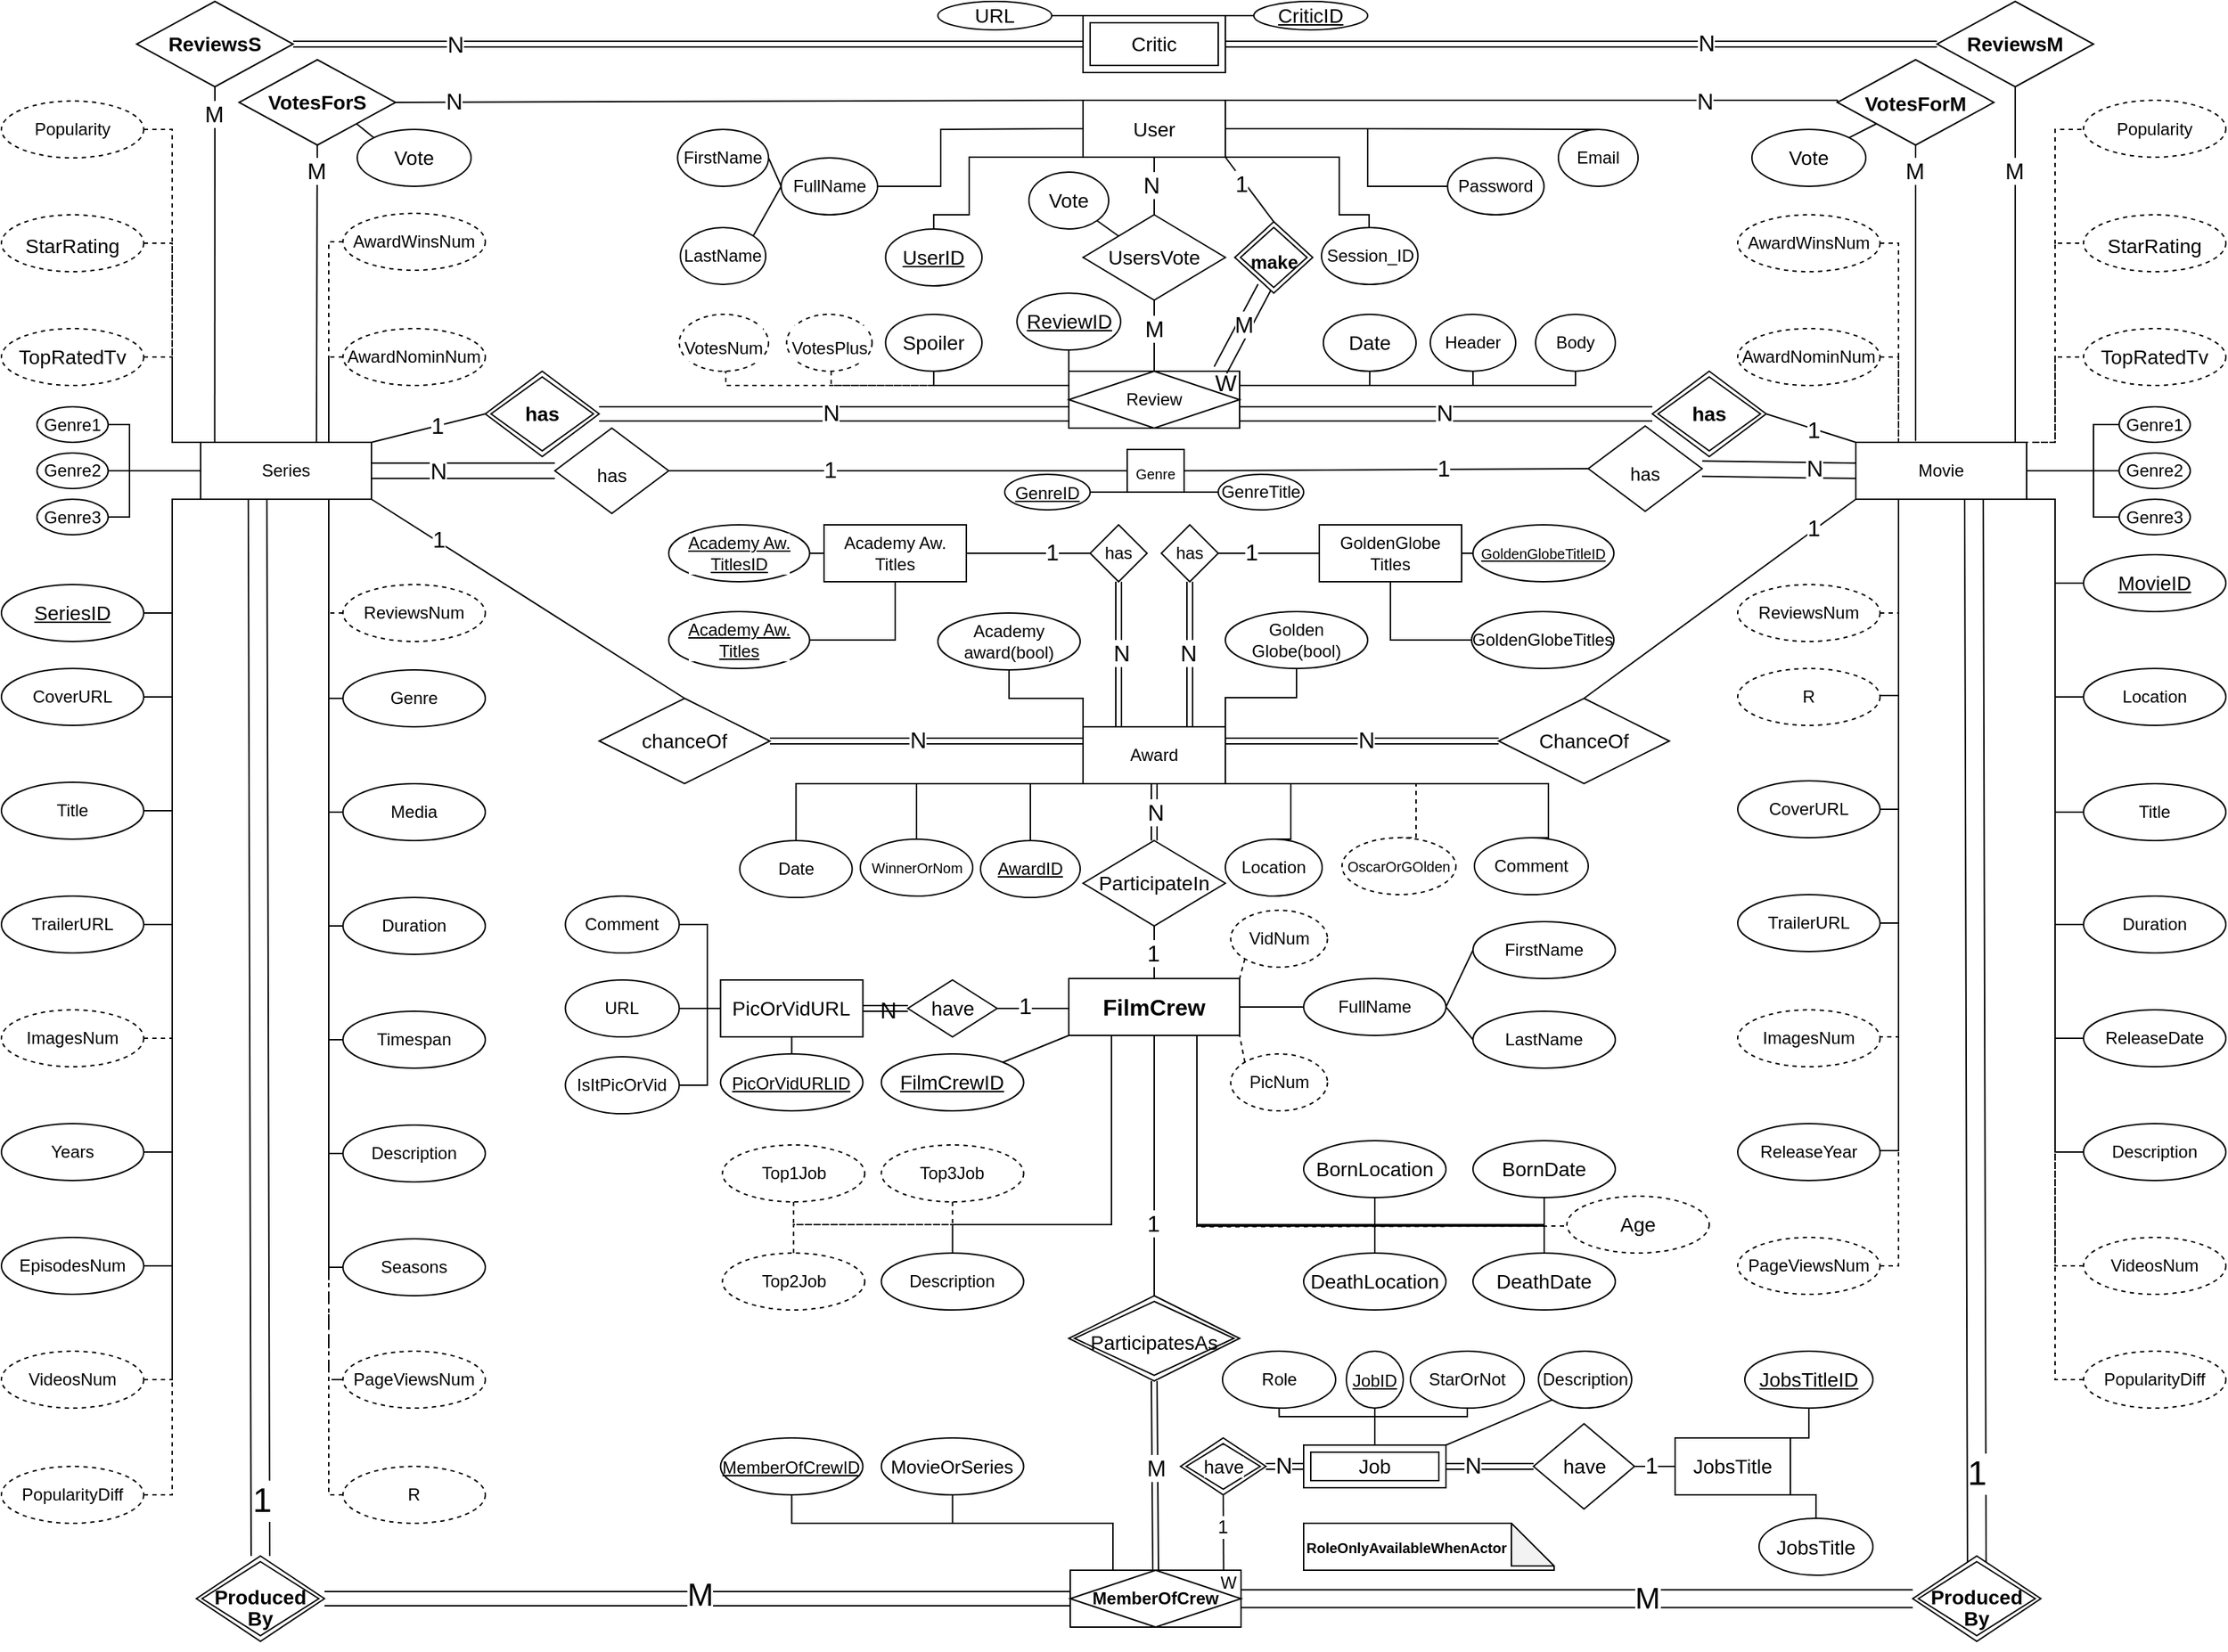 <mxfile version="20.8.10" type="device"><diagram name="Page-1" id="c9c0H1F89mc2CO9ueEr0"><mxGraphModel dx="1658" dy="704" grid="1" gridSize="10" guides="1" tooltips="1" connect="1" arrows="1" fold="1" page="1" pageScale="1" pageWidth="1654" pageHeight="1169" math="0" shadow="0"><root><mxCell id="0"/><mxCell id="1" parent="0"/><mxCell id="59hTg4i9WxtJLP-nNg0J-20" style="edgeStyle=orthogonalEdgeStyle;rounded=0;orthogonalLoop=1;jettySize=auto;html=1;exitX=1;exitY=0.5;exitDx=0;exitDy=0;entryX=0;entryY=0.5;entryDx=0;entryDy=0;endArrow=none;endFill=0;" parent="1" source="7o3vYwH5cnDtXFb4_Unw-1" target="7o3vYwH5cnDtXFb4_Unw-8" edge="1"><mxGeometry relative="1" as="geometry"/></mxCell><mxCell id="ic1XsGLHBiBLJPpKoA1E-205" style="rounded=0;orthogonalLoop=1;jettySize=auto;html=1;exitX=0;exitY=1;exitDx=0;exitDy=0;entryX=1;entryY=0;entryDx=0;entryDy=0;fontSize=14;endArrow=none;endFill=0;" parent="1" source="7o3vYwH5cnDtXFb4_Unw-1" target="NMomimD1FpmeGMdiOsrc-168" edge="1"><mxGeometry relative="1" as="geometry"/></mxCell><mxCell id="puiFlrzKT8CEFiVwOP3T-6" style="edgeStyle=orthogonalEdgeStyle;rounded=0;orthogonalLoop=1;jettySize=auto;html=1;exitX=0.75;exitY=1;exitDx=0;exitDy=0;entryX=0.5;entryY=0;entryDx=0;entryDy=0;fontSize=12;endArrow=none;endFill=0;" parent="1" source="7o3vYwH5cnDtXFb4_Unw-1" target="NMomimD1FpmeGMdiOsrc-160" edge="1"><mxGeometry relative="1" as="geometry"><Array as="points"><mxPoint x="880" y="870"/><mxPoint x="1005" y="870"/></Array></mxGeometry></mxCell><mxCell id="7o3vYwH5cnDtXFb4_Unw-1" value="&lt;b&gt;&lt;font style=&quot;font-size: 16px;&quot;&gt;FilmCrew&lt;/font&gt;&lt;/b&gt;" style="whiteSpace=wrap;html=1;align=center;rounded=0;" parent="1" vertex="1"><mxGeometry x="790.0" y="697" width="120" height="40" as="geometry"/></mxCell><mxCell id="NMomimD1FpmeGMdiOsrc-99" style="rounded=0;orthogonalLoop=1;jettySize=auto;html=1;exitX=1;exitY=0.5;exitDx=0;exitDy=0;entryX=0;entryY=0.5;entryDx=0;entryDy=0;fontSize=22;endArrow=none;endFill=0;" parent="1" source="7o3vYwH5cnDtXFb4_Unw-8" target="8aqyun7AeXd8vVvR7GN6-64" edge="1"><mxGeometry relative="1" as="geometry"/></mxCell><mxCell id="7o3vYwH5cnDtXFb4_Unw-8" value="FullName" style="ellipse;whiteSpace=wrap;html=1;align=center;rounded=0;" parent="1" vertex="1"><mxGeometry x="955.0" y="697" width="100" height="40" as="geometry"/></mxCell><mxCell id="ic1XsGLHBiBLJPpKoA1E-167" style="edgeStyle=orthogonalEdgeStyle;rounded=0;orthogonalLoop=1;jettySize=auto;html=1;exitX=1;exitY=0.25;exitDx=0;exitDy=0;entryX=0.5;entryY=1;entryDx=0;entryDy=0;fontSize=21;endArrow=none;endFill=0;" parent="1" source="7o3vYwH5cnDtXFb4_Unw-17" target="ic1XsGLHBiBLJPpKoA1E-147" edge="1"><mxGeometry relative="1" as="geometry"><Array as="points"><mxPoint x="1001" y="280"/></Array></mxGeometry></mxCell><mxCell id="ic1XsGLHBiBLJPpKoA1E-170" style="edgeStyle=orthogonalEdgeStyle;rounded=0;orthogonalLoop=1;jettySize=auto;html=1;exitX=0;exitY=0.25;exitDx=0;exitDy=0;entryX=0.5;entryY=1;entryDx=0;entryDy=0;fontSize=21;endArrow=none;endFill=0;" parent="1" source="7o3vYwH5cnDtXFb4_Unw-17" target="ic1XsGLHBiBLJPpKoA1E-151" edge="1"><mxGeometry relative="1" as="geometry"><Array as="points"><mxPoint x="696" y="280"/></Array></mxGeometry></mxCell><mxCell id="ic1XsGLHBiBLJPpKoA1E-176" style="edgeStyle=orthogonalEdgeStyle;rounded=0;orthogonalLoop=1;jettySize=auto;html=1;exitX=0;exitY=0.25;exitDx=0;exitDy=0;entryX=0.5;entryY=1;entryDx=0;entryDy=0;fontSize=12;endArrow=none;endFill=0;dashed=1;" parent="1" source="7o3vYwH5cnDtXFb4_Unw-17" target="ic1XsGLHBiBLJPpKoA1E-173" edge="1"><mxGeometry relative="1" as="geometry"><Array as="points"><mxPoint x="623" y="280"/></Array></mxGeometry></mxCell><mxCell id="sxgCxHeBCdCzxEI4LQtO-14" style="edgeStyle=none;rounded=0;orthogonalLoop=1;jettySize=auto;html=1;exitX=0;exitY=0;exitDx=0;exitDy=0;entryX=0.5;entryY=1;entryDx=0;entryDy=0;fontSize=12;fontColor=#000000;endArrow=none;endFill=0;" parent="1" source="7o3vYwH5cnDtXFb4_Unw-17" target="VnVdwz_nQ0UYNyJ9cBvI-29" edge="1"><mxGeometry relative="1" as="geometry"/></mxCell><mxCell id="7o3vYwH5cnDtXFb4_Unw-17" value="Review" style="shape=associativeEntity;whiteSpace=wrap;html=1;align=center;fontFamily=Helvetica;fontSize=12;fontColor=default;strokeColor=default;fillColor=default;" parent="1" vertex="1"><mxGeometry x="790" y="270" width="120" height="40" as="geometry"/></mxCell><mxCell id="NMomimD1FpmeGMdiOsrc-2" style="edgeStyle=orthogonalEdgeStyle;rounded=0;orthogonalLoop=1;jettySize=auto;html=1;exitX=1;exitY=1;exitDx=0;exitDy=0;endArrow=none;endFill=0;entryX=0;entryY=0.5;entryDx=0;entryDy=0;" parent="1" source="7o3vYwH5cnDtXFb4_Unw-19" target="8aqyun7AeXd8vVvR7GN6-12" edge="1"><mxGeometry relative="1" as="geometry"><mxPoint x="1466" y="360" as="sourcePoint"/><mxPoint x="1490" y="830" as="targetPoint"/><Array as="points"><mxPoint x="1483" y="360"/><mxPoint x="1483" y="819"/></Array></mxGeometry></mxCell><mxCell id="ic1XsGLHBiBLJPpKoA1E-92" style="edgeStyle=orthogonalEdgeStyle;rounded=0;orthogonalLoop=1;jettySize=auto;html=1;exitX=0.25;exitY=1;exitDx=0;exitDy=0;entryX=1;entryY=0.5;entryDx=0;entryDy=0;fontSize=21;endArrow=none;endFill=0;" parent="1" source="7o3vYwH5cnDtXFb4_Unw-19" target="8aqyun7AeXd8vVvR7GN6-5" edge="1"><mxGeometry relative="1" as="geometry"><mxPoint x="1373" y="438" as="sourcePoint"/><Array as="points"><mxPoint x="1373" y="498"/><mxPoint x="1360" y="498"/></Array></mxGeometry></mxCell><mxCell id="sxgCxHeBCdCzxEI4LQtO-34" style="edgeStyle=orthogonalEdgeStyle;rounded=0;orthogonalLoop=1;jettySize=auto;html=1;exitX=1;exitY=0.5;exitDx=0;exitDy=0;fontSize=16;fontColor=#000000;endArrow=none;endFill=0;entryX=0;entryY=0.5;entryDx=0;entryDy=0;" parent="1" source="7o3vYwH5cnDtXFb4_Unw-19" target="sxgCxHeBCdCzxEI4LQtO-31" edge="1"><mxGeometry relative="1" as="geometry"><mxPoint x="1510" y="339.69" as="targetPoint"/><Array as="points"><mxPoint x="1510" y="340"/><mxPoint x="1510" y="307"/></Array></mxGeometry></mxCell><mxCell id="7o3vYwH5cnDtXFb4_Unw-19" value="Movie" style="whiteSpace=wrap;html=1;align=center;rounded=0;" parent="1" vertex="1"><mxGeometry x="1343" y="320" width="120" height="40" as="geometry"/></mxCell><mxCell id="NMomimD1FpmeGMdiOsrc-6" style="edgeStyle=orthogonalEdgeStyle;rounded=0;orthogonalLoop=1;jettySize=auto;html=1;endArrow=none;endFill=0;entryX=1;entryY=1;entryDx=0;entryDy=0;exitX=0;exitY=0.5;exitDx=0;exitDy=0;" parent="1" source="7o3vYwH5cnDtXFb4_Unw-41" target="7o3vYwH5cnDtXFb4_Unw-19" edge="1"><mxGeometry relative="1" as="geometry"><mxPoint x="1450" y="580" as="sourcePoint"/><mxPoint x="1466" y="360" as="targetPoint"/><Array as="points"><mxPoint x="1503" y="580"/><mxPoint x="1483" y="580"/><mxPoint x="1483" y="360"/></Array></mxGeometry></mxCell><mxCell id="7o3vYwH5cnDtXFb4_Unw-41" value="Title" style="ellipse;whiteSpace=wrap;html=1;align=center;rounded=0;" parent="1" vertex="1"><mxGeometry x="1503" y="560" width="100" height="40" as="geometry"/></mxCell><mxCell id="NMomimD1FpmeGMdiOsrc-4" style="edgeStyle=orthogonalEdgeStyle;rounded=0;orthogonalLoop=1;jettySize=auto;html=1;exitX=0;exitY=0.5;exitDx=0;exitDy=0;entryX=1;entryY=1;entryDx=0;entryDy=0;endArrow=none;endFill=0;" parent="1" source="7o3vYwH5cnDtXFb4_Unw-42" edge="1"><mxGeometry relative="1" as="geometry"><mxPoint x="1506.0" y="739" as="sourcePoint"/><mxPoint x="1466" y="360" as="targetPoint"/><Array as="points"><mxPoint x="1483" y="739"/><mxPoint x="1483" y="360"/></Array></mxGeometry></mxCell><mxCell id="7o3vYwH5cnDtXFb4_Unw-42" value="ReleaseDate" style="ellipse;whiteSpace=wrap;html=1;align=center;rounded=0;" parent="1" vertex="1"><mxGeometry x="1503" y="719" width="100" height="40" as="geometry"/></mxCell><mxCell id="NMomimD1FpmeGMdiOsrc-5" style="edgeStyle=orthogonalEdgeStyle;rounded=0;orthogonalLoop=1;jettySize=auto;html=1;exitX=0;exitY=0.5;exitDx=0;exitDy=0;endArrow=none;endFill=0;entryX=1;entryY=1;entryDx=0;entryDy=0;" parent="1" source="7o3vYwH5cnDtXFb4_Unw-43" edge="1"><mxGeometry relative="1" as="geometry"><mxPoint x="1506.0" y="659" as="sourcePoint"/><mxPoint x="1466" y="360" as="targetPoint"/><Array as="points"><mxPoint x="1483" y="659"/><mxPoint x="1483" y="360"/></Array></mxGeometry></mxCell><mxCell id="7o3vYwH5cnDtXFb4_Unw-43" value="Duration" style="ellipse;whiteSpace=wrap;html=1;align=center;rounded=0;" parent="1" vertex="1"><mxGeometry x="1503" y="639" width="100" height="40" as="geometry"/></mxCell><mxCell id="ic1XsGLHBiBLJPpKoA1E-86" style="edgeStyle=orthogonalEdgeStyle;rounded=0;orthogonalLoop=1;jettySize=auto;html=1;exitX=0.75;exitY=1;exitDx=0;exitDy=0;entryX=0;entryY=0.5;entryDx=0;entryDy=0;fontSize=21;endArrow=none;endFill=0;" parent="1" source="7o3vYwH5cnDtXFb4_Unw-54" target="7o3vYwH5cnDtXFb4_Unw-65" edge="1"><mxGeometry relative="1" as="geometry"><Array as="points"><mxPoint x="270" y="500"/></Array></mxGeometry></mxCell><mxCell id="sxgCxHeBCdCzxEI4LQtO-54" style="edgeStyle=orthogonalEdgeStyle;rounded=0;orthogonalLoop=1;jettySize=auto;html=1;exitX=0;exitY=0.5;exitDx=0;exitDy=0;entryX=1;entryY=0.5;entryDx=0;entryDy=0;fontSize=16;fontColor=#000000;endArrow=none;endFill=0;" parent="1" source="7o3vYwH5cnDtXFb4_Unw-54" target="sxgCxHeBCdCzxEI4LQtO-37" edge="1"><mxGeometry relative="1" as="geometry"><Array as="points"><mxPoint x="130" y="340"/><mxPoint x="130" y="307"/></Array></mxGeometry></mxCell><mxCell id="7o3vYwH5cnDtXFb4_Unw-54" value="Series" style="whiteSpace=wrap;html=1;align=center;rounded=0;" parent="1" vertex="1"><mxGeometry x="180" y="320" width="120" height="40" as="geometry"/></mxCell><mxCell id="sxgCxHeBCdCzxEI4LQtO-41" style="edgeStyle=orthogonalEdgeStyle;rounded=0;orthogonalLoop=1;jettySize=auto;html=1;exitX=1;exitY=0.5;exitDx=0;exitDy=0;entryX=0;entryY=0;entryDx=0;entryDy=0;dashed=1;fontSize=16;fontColor=#000000;endArrow=none;endFill=0;" parent="1" source="7o3vYwH5cnDtXFb4_Unw-59" target="7o3vYwH5cnDtXFb4_Unw-54" edge="1"><mxGeometry relative="1" as="geometry"><Array as="points"><mxPoint x="160" y="100"/><mxPoint x="160" y="320"/></Array></mxGeometry></mxCell><mxCell id="7o3vYwH5cnDtXFb4_Unw-59" value="Popularity" style="ellipse;whiteSpace=wrap;html=1;align=center;dashed=1;rounded=0;" parent="1" vertex="1"><mxGeometry x="40" y="80" width="100" height="40" as="geometry"/></mxCell><mxCell id="ic1XsGLHBiBLJPpKoA1E-88" style="edgeStyle=orthogonalEdgeStyle;rounded=0;orthogonalLoop=1;jettySize=auto;html=1;exitX=0;exitY=0.5;exitDx=0;exitDy=0;entryX=0.75;entryY=1;entryDx=0;entryDy=0;fontSize=21;endArrow=none;endFill=0;" parent="1" source="7o3vYwH5cnDtXFb4_Unw-61" target="7o3vYwH5cnDtXFb4_Unw-54" edge="1"><mxGeometry relative="1" as="geometry"><Array as="points"><mxPoint x="270" y="660"/></Array></mxGeometry></mxCell><mxCell id="7o3vYwH5cnDtXFb4_Unw-61" value="Duration" style="ellipse;whiteSpace=wrap;html=1;align=center;rounded=0;" parent="1" vertex="1"><mxGeometry x="280" y="640" width="100" height="40" as="geometry"/></mxCell><mxCell id="sxgCxHeBCdCzxEI4LQtO-52" style="edgeStyle=orthogonalEdgeStyle;rounded=0;orthogonalLoop=1;jettySize=auto;html=1;exitX=0;exitY=0.5;exitDx=0;exitDy=0;fontSize=16;fontColor=#000000;endArrow=none;endFill=0;dashed=1;entryX=0.75;entryY=1;entryDx=0;entryDy=0;" parent="1" source="7o3vYwH5cnDtXFb4_Unw-62" target="7o3vYwH5cnDtXFb4_Unw-54" edge="1"><mxGeometry relative="1" as="geometry"><mxPoint x="260" y="980" as="targetPoint"/><Array as="points"><mxPoint x="270" y="1060"/></Array></mxGeometry></mxCell><mxCell id="7o3vYwH5cnDtXFb4_Unw-62" value="R" style="ellipse;whiteSpace=wrap;html=1;align=center;rounded=0;dashed=1;" parent="1" vertex="1"><mxGeometry x="280" y="1040" width="100" height="40" as="geometry"/></mxCell><mxCell id="7o3vYwH5cnDtXFb4_Unw-63" style="edgeStyle=orthogonalEdgeStyle;rounded=0;orthogonalLoop=1;jettySize=auto;html=1;exitX=0.5;exitY=1;exitDx=0;exitDy=0;entryX=0.25;entryY=1;entryDx=0;entryDy=0;endArrow=none;endFill=0;" parent="1" source="7o3vYwH5cnDtXFb4_Unw-54" target="7o3vYwH5cnDtXFb4_Unw-54" edge="1"><mxGeometry relative="1" as="geometry"/></mxCell><mxCell id="7o3vYwH5cnDtXFb4_Unw-65" value="Genre" style="ellipse;whiteSpace=wrap;html=1;align=center;rounded=0;" parent="1" vertex="1"><mxGeometry x="280" y="480" width="100" height="40" as="geometry"/></mxCell><mxCell id="sxgCxHeBCdCzxEI4LQtO-48" style="edgeStyle=orthogonalEdgeStyle;rounded=0;orthogonalLoop=1;jettySize=auto;html=1;exitX=1;exitY=0.5;exitDx=0;exitDy=0;entryX=0;entryY=1;entryDx=0;entryDy=0;fontSize=16;fontColor=#000000;endArrow=none;endFill=0;" parent="1" source="7o3vYwH5cnDtXFb4_Unw-66" target="7o3vYwH5cnDtXFb4_Unw-54" edge="1"><mxGeometry relative="1" as="geometry"><Array as="points"><mxPoint x="160" y="579"/><mxPoint x="160" y="360"/></Array></mxGeometry></mxCell><mxCell id="7o3vYwH5cnDtXFb4_Unw-66" value="Title" style="ellipse;whiteSpace=wrap;html=1;align=center;rounded=0;" parent="1" vertex="1"><mxGeometry x="40" y="559" width="100" height="40" as="geometry"/></mxCell><mxCell id="NMomimD1FpmeGMdiOsrc-7" style="edgeStyle=orthogonalEdgeStyle;rounded=0;orthogonalLoop=1;jettySize=auto;html=1;endArrow=none;endFill=0;entryX=1;entryY=1;entryDx=0;entryDy=0;exitX=0;exitY=0.5;exitDx=0;exitDy=0;" parent="1" source="8aqyun7AeXd8vVvR7GN6-1" edge="1"><mxGeometry relative="1" as="geometry"><mxPoint x="1490" y="510" as="sourcePoint"/><mxPoint x="1466" y="360" as="targetPoint"/><Array as="points"><mxPoint x="1483" y="499"/><mxPoint x="1483" y="360"/></Array></mxGeometry></mxCell><mxCell id="8aqyun7AeXd8vVvR7GN6-1" value="Location" style="ellipse;whiteSpace=wrap;html=1;align=center;rounded=0;" parent="1" vertex="1"><mxGeometry x="1503" y="479" width="100" height="40" as="geometry"/></mxCell><mxCell id="8aqyun7AeXd8vVvR7GN6-5" value="R" style="ellipse;whiteSpace=wrap;html=1;align=center;rounded=0;dashed=1;" parent="1" vertex="1"><mxGeometry x="1260" y="479" width="100" height="40" as="geometry"/></mxCell><mxCell id="8aqyun7AeXd8vVvR7GN6-9" style="edgeStyle=orthogonalEdgeStyle;rounded=0;orthogonalLoop=1;jettySize=auto;html=1;exitX=0.5;exitY=1;exitDx=0;exitDy=0;" parent="1" edge="1"><mxGeometry relative="1" as="geometry"><mxPoint x="1553" y="439" as="sourcePoint"/><mxPoint x="1553" y="439" as="targetPoint"/></mxGeometry></mxCell><mxCell id="ic1XsGLHBiBLJPpKoA1E-96" style="edgeStyle=orthogonalEdgeStyle;rounded=0;orthogonalLoop=1;jettySize=auto;html=1;exitX=1;exitY=0.5;exitDx=0;exitDy=0;entryX=0.25;entryY=1;entryDx=0;entryDy=0;fontSize=21;endArrow=none;endFill=0;" parent="1" source="8aqyun7AeXd8vVvR7GN6-11" target="7o3vYwH5cnDtXFb4_Unw-19" edge="1"><mxGeometry relative="1" as="geometry"><mxPoint x="1373" y="438" as="targetPoint"/><Array as="points"><mxPoint x="1373" y="818"/></Array></mxGeometry></mxCell><mxCell id="8aqyun7AeXd8vVvR7GN6-11" value="ReleaseYear" style="ellipse;whiteSpace=wrap;html=1;align=center;rounded=0;" parent="1" vertex="1"><mxGeometry x="1260" y="799" width="100" height="40" as="geometry"/></mxCell><mxCell id="8aqyun7AeXd8vVvR7GN6-12" value="Description" style="ellipse;whiteSpace=wrap;html=1;align=center;rounded=0;" parent="1" vertex="1"><mxGeometry x="1503" y="799" width="100" height="40" as="geometry"/></mxCell><mxCell id="ic1XsGLHBiBLJPpKoA1E-94" style="edgeStyle=orthogonalEdgeStyle;rounded=0;orthogonalLoop=1;jettySize=auto;html=1;exitX=1;exitY=0.5;exitDx=0;exitDy=0;entryX=0.25;entryY=1;entryDx=0;entryDy=0;fontSize=21;endArrow=none;endFill=0;" parent="1" source="8aqyun7AeXd8vVvR7GN6-14" target="7o3vYwH5cnDtXFb4_Unw-19" edge="1"><mxGeometry relative="1" as="geometry"><mxPoint x="1373" y="438" as="targetPoint"/><Array as="points"><mxPoint x="1373" y="658"/></Array></mxGeometry></mxCell><mxCell id="8aqyun7AeXd8vVvR7GN6-14" value="TrailerURL" style="ellipse;whiteSpace=wrap;html=1;align=center;rounded=0;" parent="1" vertex="1"><mxGeometry x="1260" y="638" width="100" height="40" as="geometry"/></mxCell><mxCell id="ic1XsGLHBiBLJPpKoA1E-93" style="edgeStyle=orthogonalEdgeStyle;rounded=0;orthogonalLoop=1;jettySize=auto;html=1;exitX=1;exitY=0.5;exitDx=0;exitDy=0;entryX=0.25;entryY=1;entryDx=0;entryDy=0;fontSize=21;endArrow=none;endFill=0;" parent="1" source="8aqyun7AeXd8vVvR7GN6-16" target="7o3vYwH5cnDtXFb4_Unw-19" edge="1"><mxGeometry relative="1" as="geometry"><mxPoint x="1373" y="438" as="targetPoint"/><Array as="points"><mxPoint x="1373" y="578"/></Array></mxGeometry></mxCell><mxCell id="8aqyun7AeXd8vVvR7GN6-16" value="CoverURL" style="ellipse;whiteSpace=wrap;html=1;align=center;rounded=0;" parent="1" vertex="1"><mxGeometry x="1260" y="558" width="100" height="40" as="geometry"/></mxCell><mxCell id="ic1XsGLHBiBLJPpKoA1E-95" style="edgeStyle=orthogonalEdgeStyle;rounded=0;orthogonalLoop=1;jettySize=auto;html=1;exitX=1;exitY=0.5;exitDx=0;exitDy=0;entryX=0.25;entryY=1;entryDx=0;entryDy=0;fontSize=21;endArrow=none;endFill=0;dashed=1;" parent="1" source="8aqyun7AeXd8vVvR7GN6-30" target="7o3vYwH5cnDtXFb4_Unw-19" edge="1"><mxGeometry relative="1" as="geometry"><mxPoint x="1373" y="438" as="targetPoint"/><Array as="points"><mxPoint x="1373" y="738"/></Array></mxGeometry></mxCell><mxCell id="8aqyun7AeXd8vVvR7GN6-30" value="ImagesNum" style="ellipse;whiteSpace=wrap;html=1;align=center;rounded=0;dashed=1;" parent="1" vertex="1"><mxGeometry x="1260" y="719" width="100" height="40" as="geometry"/></mxCell><mxCell id="NMomimD1FpmeGMdiOsrc-117" style="edgeStyle=orthogonalEdgeStyle;rounded=0;orthogonalLoop=1;jettySize=auto;html=1;exitX=0;exitY=0.5;exitDx=0;exitDy=0;fontSize=14;endArrow=none;endFill=0;dashed=1;entryX=1;entryY=1;entryDx=0;entryDy=0;" parent="1" source="8aqyun7AeXd8vVvR7GN6-31" edge="1"><mxGeometry relative="1" as="geometry"><mxPoint x="1506.0" y="899" as="sourcePoint"/><mxPoint x="1466" y="360" as="targetPoint"/><Array as="points"><mxPoint x="1483" y="899"/><mxPoint x="1483" y="360"/></Array></mxGeometry></mxCell><mxCell id="8aqyun7AeXd8vVvR7GN6-31" value="VideosNum" style="ellipse;whiteSpace=wrap;html=1;align=center;rounded=0;dashed=1;" parent="1" vertex="1"><mxGeometry x="1503" y="879" width="100" height="40" as="geometry"/></mxCell><mxCell id="sxgCxHeBCdCzxEI4LQtO-51" style="edgeStyle=orthogonalEdgeStyle;rounded=0;orthogonalLoop=1;jettySize=auto;html=1;exitX=1;exitY=0.5;exitDx=0;exitDy=0;entryX=0;entryY=1;entryDx=0;entryDy=0;fontSize=16;fontColor=#000000;endArrow=none;endFill=0;" parent="1" source="8aqyun7AeXd8vVvR7GN6-40" target="7o3vYwH5cnDtXFb4_Unw-54" edge="1"><mxGeometry relative="1" as="geometry"><Array as="points"><mxPoint x="160" y="899"/><mxPoint x="160" y="360"/></Array></mxGeometry></mxCell><mxCell id="8aqyun7AeXd8vVvR7GN6-40" value="EpisodesNum" style="ellipse;whiteSpace=wrap;html=1;align=center;rounded=0;" parent="1" vertex="1"><mxGeometry x="40" y="879" width="100" height="40" as="geometry"/></mxCell><mxCell id="ic1XsGLHBiBLJPpKoA1E-87" style="edgeStyle=orthogonalEdgeStyle;rounded=0;orthogonalLoop=1;jettySize=auto;html=1;exitX=0;exitY=0.5;exitDx=0;exitDy=0;entryX=0.75;entryY=1;entryDx=0;entryDy=0;fontSize=21;endArrow=none;endFill=0;" parent="1" source="8aqyun7AeXd8vVvR7GN6-41" target="7o3vYwH5cnDtXFb4_Unw-54" edge="1"><mxGeometry relative="1" as="geometry"><Array as="points"><mxPoint x="270" y="580"/></Array></mxGeometry></mxCell><mxCell id="8aqyun7AeXd8vVvR7GN6-41" value="Media" style="ellipse;whiteSpace=wrap;html=1;align=center;rounded=0;" parent="1" vertex="1"><mxGeometry x="280" y="560" width="100" height="40" as="geometry"/></mxCell><mxCell id="ic1XsGLHBiBLJPpKoA1E-89" style="edgeStyle=orthogonalEdgeStyle;rounded=0;orthogonalLoop=1;jettySize=auto;html=1;exitX=0;exitY=0.5;exitDx=0;exitDy=0;entryX=0.75;entryY=1;entryDx=0;entryDy=0;fontSize=21;endArrow=none;endFill=0;" parent="1" source="8aqyun7AeXd8vVvR7GN6-42" target="7o3vYwH5cnDtXFb4_Unw-54" edge="1"><mxGeometry relative="1" as="geometry"><Array as="points"><mxPoint x="270" y="740"/></Array></mxGeometry></mxCell><mxCell id="8aqyun7AeXd8vVvR7GN6-42" value="Timespan" style="ellipse;whiteSpace=wrap;html=1;align=center;rounded=0;" parent="1" vertex="1"><mxGeometry x="280" y="720" width="100" height="40" as="geometry"/></mxCell><mxCell id="ic1XsGLHBiBLJPpKoA1E-90" style="edgeStyle=orthogonalEdgeStyle;rounded=0;orthogonalLoop=1;jettySize=auto;html=1;exitX=0;exitY=0.5;exitDx=0;exitDy=0;entryX=0.75;entryY=1;entryDx=0;entryDy=0;fontSize=21;endArrow=none;endFill=0;" parent="1" source="8aqyun7AeXd8vVvR7GN6-56" target="7o3vYwH5cnDtXFb4_Unw-54" edge="1"><mxGeometry relative="1" as="geometry"><Array as="points"><mxPoint x="270" y="820"/></Array></mxGeometry></mxCell><mxCell id="8aqyun7AeXd8vVvR7GN6-56" value="Description" style="ellipse;whiteSpace=wrap;html=1;align=center;rounded=0;" parent="1" vertex="1"><mxGeometry x="280" y="800" width="100" height="40" as="geometry"/></mxCell><mxCell id="sxgCxHeBCdCzxEI4LQtO-49" style="edgeStyle=orthogonalEdgeStyle;rounded=0;orthogonalLoop=1;jettySize=auto;html=1;exitX=1;exitY=0.5;exitDx=0;exitDy=0;entryX=0;entryY=1;entryDx=0;entryDy=0;fontSize=16;fontColor=#000000;endArrow=none;endFill=0;" parent="1" source="8aqyun7AeXd8vVvR7GN6-57" target="7o3vYwH5cnDtXFb4_Unw-54" edge="1"><mxGeometry relative="1" as="geometry"><Array as="points"><mxPoint x="160" y="659"/><mxPoint x="160" y="360"/></Array></mxGeometry></mxCell><mxCell id="8aqyun7AeXd8vVvR7GN6-57" value="TrailerURL" style="ellipse;whiteSpace=wrap;html=1;align=center;rounded=0;" parent="1" vertex="1"><mxGeometry x="40" y="639" width="100" height="40" as="geometry"/></mxCell><mxCell id="sxgCxHeBCdCzxEI4LQtO-45" style="edgeStyle=orthogonalEdgeStyle;rounded=0;orthogonalLoop=1;jettySize=auto;html=1;exitX=1;exitY=0.5;exitDx=0;exitDy=0;entryX=0;entryY=1;entryDx=0;entryDy=0;dashed=1;fontSize=16;fontColor=#000000;endArrow=none;endFill=0;" parent="1" source="8aqyun7AeXd8vVvR7GN6-58" target="7o3vYwH5cnDtXFb4_Unw-54" edge="1"><mxGeometry relative="1" as="geometry"><Array as="points"><mxPoint x="160" y="979"/><mxPoint x="160" y="360"/></Array></mxGeometry></mxCell><mxCell id="8aqyun7AeXd8vVvR7GN6-58" value="VideosNum" style="ellipse;whiteSpace=wrap;html=1;align=center;rounded=0;dashed=1;" parent="1" vertex="1"><mxGeometry x="40" y="959" width="100" height="40" as="geometry"/></mxCell><mxCell id="sxgCxHeBCdCzxEI4LQtO-47" style="edgeStyle=orthogonalEdgeStyle;rounded=0;orthogonalLoop=1;jettySize=auto;html=1;exitX=1;exitY=0.5;exitDx=0;exitDy=0;entryX=0;entryY=1;entryDx=0;entryDy=0;fontSize=16;fontColor=#000000;endArrow=none;endFill=0;" parent="1" source="8aqyun7AeXd8vVvR7GN6-59" target="7o3vYwH5cnDtXFb4_Unw-54" edge="1"><mxGeometry relative="1" as="geometry"><Array as="points"><mxPoint x="160" y="499"/><mxPoint x="160" y="360"/></Array></mxGeometry></mxCell><mxCell id="8aqyun7AeXd8vVvR7GN6-59" value="CoverURL" style="ellipse;whiteSpace=wrap;html=1;align=center;rounded=0;" parent="1" vertex="1"><mxGeometry x="40" y="479" width="100" height="40" as="geometry"/></mxCell><mxCell id="sxgCxHeBCdCzxEI4LQtO-43" style="edgeStyle=orthogonalEdgeStyle;rounded=0;orthogonalLoop=1;jettySize=auto;html=1;exitX=1;exitY=0.5;exitDx=0;exitDy=0;entryX=0;entryY=1;entryDx=0;entryDy=0;dashed=1;fontSize=16;fontColor=#000000;endArrow=none;endFill=0;" parent="1" source="8aqyun7AeXd8vVvR7GN6-60" target="7o3vYwH5cnDtXFb4_Unw-54" edge="1"><mxGeometry relative="1" as="geometry"><Array as="points"><mxPoint x="160" y="739"/><mxPoint x="160" y="360"/></Array></mxGeometry></mxCell><mxCell id="8aqyun7AeXd8vVvR7GN6-60" value="ImagesNum" style="ellipse;whiteSpace=wrap;html=1;align=center;rounded=0;dashed=1;" parent="1" vertex="1"><mxGeometry x="40" y="719" width="100" height="40" as="geometry"/></mxCell><mxCell id="sxgCxHeBCdCzxEI4LQtO-50" style="edgeStyle=orthogonalEdgeStyle;rounded=0;orthogonalLoop=1;jettySize=auto;html=1;exitX=1;exitY=0.5;exitDx=0;exitDy=0;entryX=0;entryY=1;entryDx=0;entryDy=0;fontSize=16;fontColor=#000000;endArrow=none;endFill=0;" parent="1" source="8aqyun7AeXd8vVvR7GN6-61" target="7o3vYwH5cnDtXFb4_Unw-54" edge="1"><mxGeometry relative="1" as="geometry"><Array as="points"><mxPoint x="160" y="819"/><mxPoint x="160" y="360"/></Array></mxGeometry></mxCell><mxCell id="8aqyun7AeXd8vVvR7GN6-61" value="Years" style="ellipse;whiteSpace=wrap;html=1;align=center;rounded=0;" parent="1" vertex="1"><mxGeometry x="40" y="799" width="100" height="40" as="geometry"/></mxCell><mxCell id="ic1XsGLHBiBLJPpKoA1E-91" style="edgeStyle=orthogonalEdgeStyle;rounded=0;orthogonalLoop=1;jettySize=auto;html=1;exitX=0;exitY=0.5;exitDx=0;exitDy=0;entryX=0.75;entryY=1;entryDx=0;entryDy=0;fontSize=21;endArrow=none;endFill=0;" parent="1" source="8aqyun7AeXd8vVvR7GN6-62" target="7o3vYwH5cnDtXFb4_Unw-54" edge="1"><mxGeometry relative="1" as="geometry"><Array as="points"><mxPoint x="270" y="900"/></Array></mxGeometry></mxCell><mxCell id="8aqyun7AeXd8vVvR7GN6-62" value="Seasons" style="ellipse;whiteSpace=wrap;html=1;align=center;rounded=0;" parent="1" vertex="1"><mxGeometry x="280" y="880" width="100" height="40" as="geometry"/></mxCell><mxCell id="59hTg4i9WxtJLP-nNg0J-8" style="edgeStyle=none;rounded=0;orthogonalLoop=1;jettySize=auto;html=1;exitX=0;exitY=0.5;exitDx=0;exitDy=0;entryX=1;entryY=0.5;entryDx=0;entryDy=0;endArrow=none;endFill=0;" parent="1" source="8aqyun7AeXd8vVvR7GN6-63" target="7o3vYwH5cnDtXFb4_Unw-8" edge="1"><mxGeometry relative="1" as="geometry"/></mxCell><mxCell id="8aqyun7AeXd8vVvR7GN6-63" value="LastName" style="ellipse;whiteSpace=wrap;html=1;align=center;rounded=0;" parent="1" vertex="1"><mxGeometry x="1074" y="720" width="100" height="40" as="geometry"/></mxCell><mxCell id="8aqyun7AeXd8vVvR7GN6-64" value="FirstName" style="ellipse;whiteSpace=wrap;html=1;align=center;rounded=0;" parent="1" vertex="1"><mxGeometry x="1074" y="657" width="100" height="40" as="geometry"/></mxCell><mxCell id="NMomimD1FpmeGMdiOsrc-55" value="" style="shape=link;html=1;rounded=0;fontSize=22;endArrow=none;endFill=0;width=13.077;" parent="1" edge="1"><mxGeometry relative="1" as="geometry"><mxPoint x="1428" y="1110" as="sourcePoint"/><mxPoint x="1426" y="360" as="targetPoint"/></mxGeometry></mxCell><mxCell id="NMomimD1FpmeGMdiOsrc-56" value="1" style="resizable=0;html=1;align=right;verticalAlign=bottom;fontSize=24;rounded=0;labelBackgroundColor=default;" parent="NMomimD1FpmeGMdiOsrc-55" connectable="0" vertex="1"><mxGeometry x="1" relative="1" as="geometry"><mxPoint x="9" y="701" as="offset"/></mxGeometry></mxCell><mxCell id="NMomimD1FpmeGMdiOsrc-60" value="" style="shape=link;html=1;rounded=0;fontSize=22;endArrow=none;endFill=0;exitX=0.5;exitY=0;exitDx=0;exitDy=0;width=13.077;" parent="1" source="puiFlrzKT8CEFiVwOP3T-1" edge="1"><mxGeometry relative="1" as="geometry"><mxPoint x="189" y="1103" as="sourcePoint"/><mxPoint x="220" y="360" as="targetPoint"/></mxGeometry></mxCell><mxCell id="NMomimD1FpmeGMdiOsrc-61" value="1" style="resizable=0;html=1;align=right;verticalAlign=bottom;fontSize=24;rounded=0;labelBackgroundColor=default;" parent="NMomimD1FpmeGMdiOsrc-60" connectable="0" vertex="1"><mxGeometry x="1" relative="1" as="geometry"><mxPoint x="10" y="720" as="offset"/></mxGeometry></mxCell><mxCell id="6eaYVuAnAri0T7J8yDLd-7" style="edgeStyle=none;rounded=0;orthogonalLoop=1;jettySize=auto;html=1;exitX=1;exitY=1;exitDx=0;exitDy=0;entryX=0;entryY=0;entryDx=0;entryDy=0;endArrow=none;endFill=0;" parent="1" source="NMomimD1FpmeGMdiOsrc-109" target="NMomimD1FpmeGMdiOsrc-135" edge="1"><mxGeometry relative="1" as="geometry"/></mxCell><mxCell id="NMomimD1FpmeGMdiOsrc-109" value="&lt;b&gt;VotesForS&lt;/b&gt;" style="shape=rhombus;perimeter=rhombusPerimeter;whiteSpace=wrap;html=1;align=center;fontFamily=Helvetica;fontSize=14;fontColor=default;strokeColor=default;fillColor=default;" parent="1" vertex="1"><mxGeometry x="207" y="51" width="110" height="60" as="geometry"/></mxCell><mxCell id="6eaYVuAnAri0T7J8yDLd-6" style="rounded=0;orthogonalLoop=1;jettySize=auto;html=1;exitX=0;exitY=1;exitDx=0;exitDy=0;entryX=1;entryY=0;entryDx=0;entryDy=0;endArrow=none;endFill=0;" parent="1" source="NMomimD1FpmeGMdiOsrc-110" target="NMomimD1FpmeGMdiOsrc-137" edge="1"><mxGeometry relative="1" as="geometry"/></mxCell><mxCell id="NMomimD1FpmeGMdiOsrc-110" value="&lt;p style=&quot;line-height: 100%;&quot;&gt;&lt;b&gt;VotesForM&lt;/b&gt;&lt;/p&gt;" style="shape=rhombus;perimeter=rhombusPerimeter;whiteSpace=wrap;html=1;align=center;fontFamily=Helvetica;fontSize=14;fontColor=default;strokeColor=default;fillColor=default;" parent="1" vertex="1"><mxGeometry x="1330" y="51" width="110" height="60" as="geometry"/></mxCell><mxCell id="6eaYVuAnAri0T7J8yDLd-9" style="edgeStyle=orthogonalEdgeStyle;rounded=0;orthogonalLoop=1;jettySize=auto;html=1;exitX=0;exitY=0.5;exitDx=0;exitDy=0;endArrow=none;endFill=0;entryX=1;entryY=0.5;entryDx=0;entryDy=0;" parent="1" source="NMomimD1FpmeGMdiOsrc-111" target="NMomimD1FpmeGMdiOsrc-145" edge="1"><mxGeometry relative="1" as="geometry"><mxPoint x="770" y="113.154" as="targetPoint"/><Array as="points"><mxPoint x="780" y="100"/><mxPoint x="700" y="100"/><mxPoint x="700" y="149"/></Array></mxGeometry></mxCell><mxCell id="6eaYVuAnAri0T7J8yDLd-12" style="edgeStyle=orthogonalEdgeStyle;rounded=0;orthogonalLoop=1;jettySize=auto;html=1;exitX=0;exitY=1;exitDx=0;exitDy=0;entryX=0.5;entryY=0;entryDx=0;entryDy=0;endArrow=none;endFill=0;" parent="1" source="NMomimD1FpmeGMdiOsrc-111" target="NMomimD1FpmeGMdiOsrc-140" edge="1"><mxGeometry relative="1" as="geometry"><Array as="points"><mxPoint x="720" y="120"/><mxPoint x="720" y="160"/><mxPoint x="695" y="160"/></Array></mxGeometry></mxCell><mxCell id="6eaYVuAnAri0T7J8yDLd-17" style="edgeStyle=orthogonalEdgeStyle;rounded=0;orthogonalLoop=1;jettySize=auto;html=1;exitX=1;exitY=1;exitDx=0;exitDy=0;entryX=0.5;entryY=0;entryDx=0;entryDy=0;endArrow=none;endFill=0;" parent="1" source="NMomimD1FpmeGMdiOsrc-111" target="KhHhmspxeSsIz6SWaP1c-6" edge="1"><mxGeometry relative="1" as="geometry"><Array as="points"><mxPoint x="980" y="120"/><mxPoint x="980" y="160"/><mxPoint x="1001" y="160"/><mxPoint x="1001" y="169"/></Array></mxGeometry></mxCell><mxCell id="6eaYVuAnAri0T7J8yDLd-18" style="edgeStyle=orthogonalEdgeStyle;rounded=0;orthogonalLoop=1;jettySize=auto;html=1;exitX=1;exitY=0.5;exitDx=0;exitDy=0;entryX=0;entryY=0.5;entryDx=0;entryDy=0;endArrow=none;endFill=0;" parent="1" source="NMomimD1FpmeGMdiOsrc-111" target="KhHhmspxeSsIz6SWaP1c-8" edge="1"><mxGeometry relative="1" as="geometry"><Array as="points"><mxPoint x="1000" y="100"/><mxPoint x="1000" y="140"/><mxPoint x="1056" y="140"/></Array></mxGeometry></mxCell><mxCell id="6eaYVuAnAri0T7J8yDLd-19" style="edgeStyle=orthogonalEdgeStyle;rounded=0;orthogonalLoop=1;jettySize=auto;html=1;exitX=1;exitY=0.5;exitDx=0;exitDy=0;entryX=0.5;entryY=0;entryDx=0;entryDy=0;endArrow=none;endFill=0;" parent="1" source="NMomimD1FpmeGMdiOsrc-111" target="KhHhmspxeSsIz6SWaP1c-3" edge="1"><mxGeometry relative="1" as="geometry"><Array as="points"><mxPoint x="1000" y="100"/><mxPoint x="1090" y="100"/></Array></mxGeometry></mxCell><mxCell id="NMomimD1FpmeGMdiOsrc-111" value="User" style="whiteSpace=wrap;html=1;align=center;fontSize=14;rounded=0;" parent="1" vertex="1"><mxGeometry x="800" y="79.5" width="100" height="40" as="geometry"/></mxCell><mxCell id="NMomimD1FpmeGMdiOsrc-122" value="" style="endArrow=none;html=1;rounded=0;fontFamily=Helvetica;fontSize=14;fontColor=default;align=center;strokeColor=default;edgeStyle=orthogonalEdgeStyle;exitX=1;exitY=0;exitDx=0;exitDy=0;entryX=0;entryY=0.5;entryDx=0;entryDy=0;" parent="1" source="NMomimD1FpmeGMdiOsrc-111" target="NMomimD1FpmeGMdiOsrc-110" edge="1"><mxGeometry relative="1" as="geometry"><mxPoint x="1269.908" y="40.571" as="sourcePoint"/><mxPoint x="1300" y="50" as="targetPoint"/><Array as="points"><mxPoint x="900" y="80"/></Array></mxGeometry></mxCell><mxCell id="NMomimD1FpmeGMdiOsrc-123" value="N" style="resizable=0;html=1;align=right;verticalAlign=bottom;fontSize=16;rounded=0;labelBackgroundColor=default;" parent="NMomimD1FpmeGMdiOsrc-122" connectable="0" vertex="1"><mxGeometry x="1" relative="1" as="geometry"><mxPoint x="-87" y="10" as="offset"/></mxGeometry></mxCell><mxCell id="NMomimD1FpmeGMdiOsrc-124" value="" style="endArrow=none;html=1;rounded=0;fontFamily=Helvetica;fontSize=14;fontColor=default;align=center;strokeColor=default;entryX=0.678;entryY=0.001;entryDx=0;entryDy=0;entryPerimeter=0;" parent="1" source="NMomimD1FpmeGMdiOsrc-109" target="7o3vYwH5cnDtXFb4_Unw-54" edge="1"><mxGeometry relative="1" as="geometry"><mxPoint x="310" y="100" as="sourcePoint"/><mxPoint x="240" y="201" as="targetPoint"/></mxGeometry></mxCell><mxCell id="NMomimD1FpmeGMdiOsrc-125" value="M" style="resizable=0;html=1;align=left;verticalAlign=bottom;fontSize=16;rounded=0;labelBackgroundColor=default;" parent="NMomimD1FpmeGMdiOsrc-124" connectable="0" vertex="1"><mxGeometry x="-1" relative="1" as="geometry"><mxPoint x="-9" y="30" as="offset"/></mxGeometry></mxCell><mxCell id="sxgCxHeBCdCzxEI4LQtO-40" style="edgeStyle=orthogonalEdgeStyle;rounded=0;orthogonalLoop=1;jettySize=auto;html=1;exitX=1;exitY=0.5;exitDx=0;exitDy=0;entryX=0;entryY=0;entryDx=0;entryDy=0;fontSize=16;fontColor=#000000;endArrow=none;endFill=0;dashed=1;" parent="1" source="NMomimD1FpmeGMdiOsrc-131" target="7o3vYwH5cnDtXFb4_Unw-54" edge="1"><mxGeometry relative="1" as="geometry"><Array as="points"><mxPoint x="160" y="180"/><mxPoint x="160" y="320"/></Array></mxGeometry></mxCell><mxCell id="NMomimD1FpmeGMdiOsrc-131" value="&lt;font style=&quot;font-size: 14px;&quot;&gt;StarRating&lt;/font&gt;" style="ellipse;whiteSpace=wrap;html=1;align=center;dashed=1;fontSize=22;rounded=0;" parent="1" vertex="1"><mxGeometry x="40" y="160" width="100" height="40" as="geometry"/></mxCell><mxCell id="6eaYVuAnAri0T7J8yDLd-5" style="edgeStyle=orthogonalEdgeStyle;rounded=0;orthogonalLoop=1;jettySize=auto;html=1;exitX=0;exitY=0.5;exitDx=0;exitDy=0;entryX=1;entryY=0;entryDx=0;entryDy=0;dashed=1;endArrow=none;endFill=0;" parent="1" edge="1"><mxGeometry relative="1" as="geometry"><mxPoint x="1506" y="180" as="sourcePoint"/><mxPoint x="1466" y="320" as="targetPoint"/><Array as="points"><mxPoint x="1483" y="180"/><mxPoint x="1483" y="320"/></Array></mxGeometry></mxCell><mxCell id="NMomimD1FpmeGMdiOsrc-133" value="&lt;font style=&quot;font-size: 14px;&quot;&gt;StarRating&lt;/font&gt;" style="ellipse;whiteSpace=wrap;html=1;align=center;dashed=1;fontSize=22;rounded=0;" parent="1" vertex="1"><mxGeometry x="1503" y="160" width="100" height="40" as="geometry"/></mxCell><mxCell id="NMomimD1FpmeGMdiOsrc-135" value="Vote" style="ellipse;whiteSpace=wrap;html=1;align=center;fontSize=14;rounded=0;" parent="1" vertex="1"><mxGeometry x="290" y="100" width="80" height="40" as="geometry"/></mxCell><mxCell id="NMomimD1FpmeGMdiOsrc-137" value="Vote" style="ellipse;whiteSpace=wrap;html=1;align=center;fontSize=14;rounded=0;" parent="1" vertex="1"><mxGeometry x="1270" y="100" width="80" height="40" as="geometry"/></mxCell><mxCell id="NMomimD1FpmeGMdiOsrc-140" value="UserID" style="ellipse;whiteSpace=wrap;html=1;align=center;fontStyle=4;fontSize=14;rounded=0;" parent="1" vertex="1"><mxGeometry x="661.25" y="170" width="67.75" height="40" as="geometry"/></mxCell><mxCell id="6eaYVuAnAri0T7J8yDLd-10" style="edgeStyle=none;rounded=0;orthogonalLoop=1;jettySize=auto;html=1;exitX=0;exitY=0.5;exitDx=0;exitDy=0;entryX=1;entryY=0;entryDx=0;entryDy=0;endArrow=none;endFill=0;" parent="1" source="NMomimD1FpmeGMdiOsrc-145" target="NMomimD1FpmeGMdiOsrc-146" edge="1"><mxGeometry relative="1" as="geometry"/></mxCell><mxCell id="6eaYVuAnAri0T7J8yDLd-11" style="edgeStyle=none;rounded=0;orthogonalLoop=1;jettySize=auto;html=1;exitX=0;exitY=0.5;exitDx=0;exitDy=0;entryX=1;entryY=0.5;entryDx=0;entryDy=0;endArrow=none;endFill=0;" parent="1" source="NMomimD1FpmeGMdiOsrc-145" target="NMomimD1FpmeGMdiOsrc-147" edge="1"><mxGeometry relative="1" as="geometry"/></mxCell><mxCell id="NMomimD1FpmeGMdiOsrc-145" value="FullName" style="ellipse;whiteSpace=wrap;html=1;align=center;rounded=0;" parent="1" vertex="1"><mxGeometry x="587.88" y="120" width="67.75" height="40" as="geometry"/></mxCell><mxCell id="NMomimD1FpmeGMdiOsrc-146" value="LastName" style="ellipse;whiteSpace=wrap;html=1;align=center;rounded=0;" parent="1" vertex="1"><mxGeometry x="517.06" y="169" width="60" height="40" as="geometry"/></mxCell><mxCell id="NMomimD1FpmeGMdiOsrc-147" value="FirstName" style="ellipse;whiteSpace=wrap;html=1;align=center;rounded=0;" parent="1" vertex="1"><mxGeometry x="515.13" y="100" width="63.87" height="40" as="geometry"/></mxCell><mxCell id="6eaYVuAnAri0T7J8yDLd-32" style="edgeStyle=orthogonalEdgeStyle;rounded=0;orthogonalLoop=1;jettySize=auto;html=1;exitX=0;exitY=0.5;exitDx=0;exitDy=0;fontSize=16;endArrow=none;endFill=0;dashed=1;" parent="1" edge="1"><mxGeometry relative="1" as="geometry"><mxPoint x="1483" y="182.0" as="targetPoint"/><mxPoint x="1506.0" y="101.5" as="sourcePoint"/><Array as="points"><mxPoint x="1506" y="100"/><mxPoint x="1483" y="100"/></Array></mxGeometry></mxCell><mxCell id="NMomimD1FpmeGMdiOsrc-152" value="Popularity" style="ellipse;whiteSpace=wrap;html=1;align=center;dashed=1;rounded=0;" parent="1" vertex="1"><mxGeometry x="1503" y="79.5" width="100" height="40" as="geometry"/></mxCell><mxCell id="puiFlrzKT8CEFiVwOP3T-8" style="edgeStyle=orthogonalEdgeStyle;rounded=0;orthogonalLoop=1;jettySize=auto;html=1;exitX=0.5;exitY=1;exitDx=0;exitDy=0;entryX=0.75;entryY=1;entryDx=0;entryDy=0;fontSize=12;endArrow=none;endFill=0;" parent="1" source="NMomimD1FpmeGMdiOsrc-157" target="7o3vYwH5cnDtXFb4_Unw-1" edge="1"><mxGeometry relative="1" as="geometry"/></mxCell><mxCell id="NMomimD1FpmeGMdiOsrc-157" value="BornDate" style="ellipse;whiteSpace=wrap;html=1;align=center;fontSize=14;rounded=0;" parent="1" vertex="1"><mxGeometry x="1074" y="811" width="100" height="40" as="geometry"/></mxCell><mxCell id="NMomimD1FpmeGMdiOsrc-160" value="DeathLocation" style="ellipse;whiteSpace=wrap;html=1;align=center;fontSize=14;rounded=0;" parent="1" vertex="1"><mxGeometry x="955.0" y="890" width="100" height="40" as="geometry"/></mxCell><mxCell id="puiFlrzKT8CEFiVwOP3T-7" style="edgeStyle=orthogonalEdgeStyle;rounded=0;orthogonalLoop=1;jettySize=auto;html=1;exitX=0.5;exitY=1;exitDx=0;exitDy=0;entryX=0.75;entryY=1;entryDx=0;entryDy=0;fontSize=12;endArrow=none;endFill=0;" parent="1" source="NMomimD1FpmeGMdiOsrc-161" target="7o3vYwH5cnDtXFb4_Unw-1" edge="1"><mxGeometry relative="1" as="geometry"/></mxCell><mxCell id="NMomimD1FpmeGMdiOsrc-161" value="BornLocation" style="ellipse;whiteSpace=wrap;html=1;align=center;fontSize=14;rounded=0;" parent="1" vertex="1"><mxGeometry x="955.0" y="811" width="100" height="40" as="geometry"/></mxCell><mxCell id="puiFlrzKT8CEFiVwOP3T-9" style="edgeStyle=orthogonalEdgeStyle;rounded=0;orthogonalLoop=1;jettySize=auto;html=1;exitX=0.5;exitY=0;exitDx=0;exitDy=0;entryX=0.75;entryY=1;entryDx=0;entryDy=0;fontSize=12;endArrow=none;endFill=0;" parent="1" source="NMomimD1FpmeGMdiOsrc-164" target="7o3vYwH5cnDtXFb4_Unw-1" edge="1"><mxGeometry relative="1" as="geometry"><Array as="points"><mxPoint x="1124" y="870"/><mxPoint x="880" y="870"/></Array></mxGeometry></mxCell><mxCell id="NMomimD1FpmeGMdiOsrc-164" value="DeathDate" style="ellipse;whiteSpace=wrap;html=1;align=center;fontSize=14;rounded=0;" parent="1" vertex="1"><mxGeometry x="1074" y="890" width="100" height="40" as="geometry"/></mxCell><mxCell id="puiFlrzKT8CEFiVwOP3T-11" style="edgeStyle=orthogonalEdgeStyle;rounded=0;orthogonalLoop=1;jettySize=auto;html=1;exitX=0;exitY=0.5;exitDx=0;exitDy=0;entryX=0.75;entryY=1;entryDx=0;entryDy=0;dashed=1;fontSize=12;endArrow=none;endFill=0;" parent="1" target="7o3vYwH5cnDtXFb4_Unw-1" edge="1"><mxGeometry relative="1" as="geometry"><mxPoint x="1162" y="871" as="sourcePoint"/><mxPoint x="880" y="735" as="targetPoint"/></mxGeometry></mxCell><mxCell id="NMomimD1FpmeGMdiOsrc-166" value="Age" style="ellipse;whiteSpace=wrap;html=1;align=center;dashed=1;fontSize=14;rounded=0;" parent="1" vertex="1"><mxGeometry x="1140" y="850" width="100" height="40" as="geometry"/></mxCell><mxCell id="NMomimD1FpmeGMdiOsrc-168" value="FilmCrewID" style="ellipse;whiteSpace=wrap;html=1;align=center;fontStyle=4;fontSize=14;rounded=0;" parent="1" vertex="1"><mxGeometry x="658.29" y="750" width="100" height="40" as="geometry"/></mxCell><mxCell id="puiFlrzKT8CEFiVwOP3T-14" style="edgeStyle=orthogonalEdgeStyle;rounded=0;orthogonalLoop=1;jettySize=auto;html=1;exitX=0.5;exitY=0;exitDx=0;exitDy=0;entryX=0.25;entryY=1;entryDx=0;entryDy=0;fontSize=12;endArrow=none;endFill=0;" parent="1" source="jk56XIw5EBE-21qGrqAY-1" target="7o3vYwH5cnDtXFb4_Unw-1" edge="1"><mxGeometry relative="1" as="geometry"><Array as="points"><mxPoint x="708" y="870"/><mxPoint x="820" y="870"/></Array></mxGeometry></mxCell><mxCell id="jk56XIw5EBE-21qGrqAY-1" value="Description" style="ellipse;whiteSpace=wrap;html=1;align=center;rounded=0;" parent="1" vertex="1"><mxGeometry x="658.29" y="890" width="100" height="40" as="geometry"/></mxCell><mxCell id="59hTg4i9WxtJLP-nNg0J-22" value="&lt;b style=&quot;&quot;&gt;&lt;font style=&quot;font-size: 12px;&quot;&gt;MemberOfCrew&lt;/font&gt;&lt;/b&gt;" style="shape=associativeEntity;whiteSpace=wrap;html=1;align=center;fontFamily=Helvetica;fontSize=12;fontColor=default;strokeColor=default;fillColor=default;rounded=0;shadow=0;" parent="1" vertex="1"><mxGeometry x="791" y="1113" width="120" height="40" as="geometry"/></mxCell><mxCell id="59hTg4i9WxtJLP-nNg0J-33" value="" style="shape=link;html=1;rounded=0;endArrow=none;endFill=0;exitX=0;exitY=0.5;exitDx=0;exitDy=0;entryX=1;entryY=0.5;entryDx=0;entryDy=0;width=12.381;" parent="1" source="59hTg4i9WxtJLP-nNg0J-52" target="59hTg4i9WxtJLP-nNg0J-22" edge="1"><mxGeometry relative="1" as="geometry"><mxPoint x="1343.0" y="1133" as="sourcePoint"/><mxPoint x="1120" y="1132.66" as="targetPoint"/><Array as="points"><mxPoint x="930" y="1133"/></Array></mxGeometry></mxCell><mxCell id="59hTg4i9WxtJLP-nNg0J-34" value="&lt;span style=&quot;font-size: 21px;&quot;&gt;M&lt;/span&gt;" style="resizable=0;html=1;align=left;verticalAlign=bottom;labelBackgroundColor=default;" parent="59hTg4i9WxtJLP-nNg0J-33" connectable="0" vertex="1"><mxGeometry x="-1" relative="1" as="geometry"><mxPoint x="-197" y="13" as="offset"/></mxGeometry></mxCell><mxCell id="59hTg4i9WxtJLP-nNg0J-36" value="" style="shape=link;html=1;rounded=0;endArrow=none;endFill=0;exitX=1;exitY=0.5;exitDx=0;exitDy=0;entryX=0;entryY=0.5;entryDx=0;entryDy=0;width=10;" parent="1" source="puiFlrzKT8CEFiVwOP3T-1" target="59hTg4i9WxtJLP-nNg0J-22" edge="1"><mxGeometry relative="1" as="geometry"><mxPoint x="229" y="1133" as="sourcePoint"/><mxPoint x="650" y="1093" as="targetPoint"/><Array as="points"><mxPoint x="560" y="1133"/></Array></mxGeometry></mxCell><mxCell id="59hTg4i9WxtJLP-nNg0J-37" value="M" style="resizable=0;html=1;align=left;verticalAlign=bottom;fontSize=22;labelBackgroundColor=default;" parent="59hTg4i9WxtJLP-nNg0J-36" connectable="0" vertex="1"><mxGeometry x="-1" relative="1" as="geometry"><mxPoint x="253" y="12" as="offset"/></mxGeometry></mxCell><mxCell id="59hTg4i9WxtJLP-nNg0J-52" value="&lt;p style=&quot;line-height: 90%;&quot;&gt;&lt;/p&gt;&lt;div style=&quot;line-height: 100%;&quot;&gt;&lt;b style=&quot;background-color: initial;&quot;&gt;&lt;br&gt;Produced&lt;/b&gt;&lt;/div&gt;&lt;font style=&quot;font-size: 14px;&quot;&gt;&lt;span style=&quot;font-size: 14px;&quot;&gt;&lt;b&gt;By&lt;/b&gt;&lt;/span&gt;&lt;/font&gt;&lt;p&gt;&lt;/p&gt;" style="shape=rhombus;double=1;perimeter=rhombusPerimeter;whiteSpace=wrap;html=1;align=center;fontFamily=Helvetica;fontSize=14;fontColor=default;strokeColor=default;fillColor=default;fillStyle=auto;" parent="1" vertex="1"><mxGeometry x="1383" y="1103" width="90" height="60" as="geometry"/></mxCell><mxCell id="puiFlrzKT8CEFiVwOP3T-2" style="edgeStyle=orthogonalEdgeStyle;rounded=0;orthogonalLoop=1;jettySize=auto;html=1;exitX=1;exitY=0;exitDx=0;exitDy=0;entryX=0.5;entryY=1;entryDx=0;entryDy=0;fontSize=12;endArrow=none;endFill=0;" parent="1" source="59hTg4i9WxtJLP-nNg0J-53" target="59hTg4i9WxtJLP-nNg0J-54" edge="1"><mxGeometry relative="1" as="geometry"/></mxCell><mxCell id="puiFlrzKT8CEFiVwOP3T-5" style="edgeStyle=orthogonalEdgeStyle;rounded=0;orthogonalLoop=1;jettySize=auto;html=1;exitX=1;exitY=1;exitDx=0;exitDy=0;fontSize=12;endArrow=none;endFill=0;entryX=0.5;entryY=0;entryDx=0;entryDy=0;" parent="1" source="59hTg4i9WxtJLP-nNg0J-53" target="59hTg4i9WxtJLP-nNg0J-55" edge="1"><mxGeometry relative="1" as="geometry"><mxPoint x="1330" y="1059.833" as="targetPoint"/></mxGeometry></mxCell><mxCell id="59hTg4i9WxtJLP-nNg0J-53" value="JobsTitle" style="whiteSpace=wrap;html=1;align=center;fontSize=14;" parent="1" vertex="1"><mxGeometry x="1216" y="1020" width="81" height="40" as="geometry"/></mxCell><mxCell id="59hTg4i9WxtJLP-nNg0J-54" value="JobsTitleID" style="ellipse;whiteSpace=wrap;html=1;align=center;fontStyle=4;fontSize=14;" parent="1" vertex="1"><mxGeometry x="1265" y="959" width="90" height="40" as="geometry"/></mxCell><mxCell id="59hTg4i9WxtJLP-nNg0J-55" value="JobsTitle" style="ellipse;whiteSpace=wrap;html=1;align=center;fontSize=14;" parent="1" vertex="1"><mxGeometry x="1275" y="1076.5" width="80" height="40" as="geometry"/></mxCell><mxCell id="59hTg4i9WxtJLP-nNg0J-58" value="have" style="shape=rhombus;perimeter=rhombusPerimeter;whiteSpace=wrap;html=1;align=center;fontSize=14;" parent="1" vertex="1"><mxGeometry x="1116.5" y="1010" width="71" height="60" as="geometry"/></mxCell><mxCell id="xN0LtOnhOd4wuew9kPdN-3" style="edgeStyle=orthogonalEdgeStyle;rounded=0;orthogonalLoop=1;jettySize=auto;html=1;exitX=0.5;exitY=1;exitDx=0;exitDy=0;entryX=0.25;entryY=0;entryDx=0;entryDy=0;endArrow=none;endFill=0;" parent="1" source="59hTg4i9WxtJLP-nNg0J-68" target="59hTg4i9WxtJLP-nNg0J-22" edge="1"><mxGeometry relative="1" as="geometry"><Array as="points"><mxPoint x="595" y="1080"/><mxPoint x="821" y="1080"/></Array></mxGeometry></mxCell><mxCell id="59hTg4i9WxtJLP-nNg0J-68" value="&lt;font style=&quot;font-size: 12px;&quot;&gt;MemberOfCrewID&lt;/font&gt;" style="ellipse;whiteSpace=wrap;html=1;align=center;fontStyle=4;fontSize=14;" parent="1" vertex="1"><mxGeometry x="545.29" y="1020" width="100" height="40" as="geometry"/></mxCell><mxCell id="sxgCxHeBCdCzxEI4LQtO-53" style="edgeStyle=orthogonalEdgeStyle;rounded=0;orthogonalLoop=1;jettySize=auto;html=1;exitX=1;exitY=0.5;exitDx=0;exitDy=0;entryX=0;entryY=1;entryDx=0;entryDy=0;fontSize=16;fontColor=#000000;endArrow=none;endFill=0;" parent="1" source="59hTg4i9WxtJLP-nNg0J-74" target="7o3vYwH5cnDtXFb4_Unw-54" edge="1"><mxGeometry relative="1" as="geometry"><Array as="points"><mxPoint x="160" y="440"/><mxPoint x="160" y="360"/></Array></mxGeometry></mxCell><mxCell id="59hTg4i9WxtJLP-nNg0J-74" value="SeriesID" style="ellipse;whiteSpace=wrap;html=1;align=center;fontStyle=4;fontSize=14;rounded=0;" parent="1" vertex="1"><mxGeometry x="40" y="420" width="100" height="40" as="geometry"/></mxCell><mxCell id="ic1XsGLHBiBLJPpKoA1E-1" style="edgeStyle=orthogonalEdgeStyle;rounded=0;orthogonalLoop=1;jettySize=auto;html=1;exitX=1;exitY=0.5;exitDx=0;exitDy=0;entryX=0.25;entryY=0;entryDx=0;entryDy=0;dashed=1;endArrow=none;endFill=0;" parent="1" source="7LzYlAiYox3O7CajHCze-19" target="7o3vYwH5cnDtXFb4_Unw-19" edge="1"><mxGeometry relative="1" as="geometry"><Array as="points"><mxPoint x="1373" y="180"/></Array></mxGeometry></mxCell><mxCell id="7LzYlAiYox3O7CajHCze-19" value="AwardWinsNum" style="ellipse;whiteSpace=wrap;html=1;align=center;dashed=1;" parent="1" vertex="1"><mxGeometry x="1260" y="160" width="100" height="40" as="geometry"/></mxCell><mxCell id="7LzYlAiYox3O7CajHCze-21" style="edgeStyle=orthogonalEdgeStyle;rounded=0;orthogonalLoop=1;jettySize=auto;html=1;exitX=0;exitY=0.5;exitDx=0;exitDy=0;entryX=0.75;entryY=0;entryDx=0;entryDy=0;dashed=1;endArrow=none;endFill=0;" parent="1" source="7LzYlAiYox3O7CajHCze-20" target="7o3vYwH5cnDtXFb4_Unw-54" edge="1"><mxGeometry relative="1" as="geometry"><Array as="points"><mxPoint x="270" y="179"/></Array></mxGeometry></mxCell><mxCell id="7LzYlAiYox3O7CajHCze-20" value="AwardWinsNum" style="ellipse;whiteSpace=wrap;html=1;align=center;dashed=1;" parent="1" vertex="1"><mxGeometry x="280" y="159" width="100" height="40" as="geometry"/></mxCell><mxCell id="ic1XsGLHBiBLJPpKoA1E-59" style="edgeStyle=orthogonalEdgeStyle;rounded=0;orthogonalLoop=1;jettySize=auto;html=1;entryX=0.5;entryY=0;entryDx=0;entryDy=0;fontSize=14;endArrow=none;endFill=0;exitX=0;exitY=0.75;exitDx=0;exitDy=0;" parent="1" source="ic1XsGLHBiBLJPpKoA1E-3" target="ic1XsGLHBiBLJPpKoA1E-4" edge="1"><mxGeometry relative="1" as="geometry"><mxPoint x="790" y="570" as="sourcePoint"/><Array as="points"><mxPoint x="800" y="560"/><mxPoint x="763" y="560"/></Array></mxGeometry></mxCell><mxCell id="ic1XsGLHBiBLJPpKoA1E-60" style="edgeStyle=orthogonalEdgeStyle;rounded=0;orthogonalLoop=1;jettySize=auto;html=1;entryX=0.5;entryY=0;entryDx=0;entryDy=0;fontSize=14;endArrow=none;endFill=0;exitX=0;exitY=0.75;exitDx=0;exitDy=0;" parent="1" source="ic1XsGLHBiBLJPpKoA1E-3" target="ic1XsGLHBiBLJPpKoA1E-8" edge="1"><mxGeometry relative="1" as="geometry"><mxPoint x="760" y="530" as="sourcePoint"/><Array as="points"><mxPoint x="800" y="560"/><mxPoint x="598" y="560"/></Array></mxGeometry></mxCell><mxCell id="ic1XsGLHBiBLJPpKoA1E-61" style="edgeStyle=orthogonalEdgeStyle;rounded=0;orthogonalLoop=1;jettySize=auto;html=1;entryX=0.5;entryY=0;entryDx=0;entryDy=0;fontSize=14;endArrow=none;endFill=0;exitX=1;exitY=0.75;exitDx=0;exitDy=0;" parent="1" source="ic1XsGLHBiBLJPpKoA1E-3" target="ic1XsGLHBiBLJPpKoA1E-31" edge="1"><mxGeometry relative="1" as="geometry"><mxPoint x="980" y="530" as="sourcePoint"/><Array as="points"><mxPoint x="900" y="560"/><mxPoint x="946" y="560"/></Array></mxGeometry></mxCell><mxCell id="ic1XsGLHBiBLJPpKoA1E-62" style="edgeStyle=orthogonalEdgeStyle;rounded=0;orthogonalLoop=1;jettySize=auto;html=1;entryX=0.5;entryY=0;entryDx=0;entryDy=0;fontSize=14;endArrow=none;endFill=0;exitX=1;exitY=0.75;exitDx=0;exitDy=0;" parent="1" source="ic1XsGLHBiBLJPpKoA1E-3" target="ic1XsGLHBiBLJPpKoA1E-5" edge="1"><mxGeometry relative="1" as="geometry"><mxPoint x="930" y="530" as="sourcePoint"/><Array as="points"><mxPoint x="900" y="560"/><mxPoint x="1127" y="560"/></Array></mxGeometry></mxCell><mxCell id="sa_86HW9bSHmPmkgzG64-12" style="edgeStyle=orthogonalEdgeStyle;rounded=0;orthogonalLoop=1;jettySize=auto;html=1;exitX=0;exitY=0;exitDx=0;exitDy=0;entryX=0.5;entryY=1;entryDx=0;entryDy=0;endArrow=none;endFill=0;" parent="1" source="ic1XsGLHBiBLJPpKoA1E-3" target="sa_86HW9bSHmPmkgzG64-1" edge="1"><mxGeometry relative="1" as="geometry"/></mxCell><mxCell id="ic1XsGLHBiBLJPpKoA1E-3" value="Award" style="whiteSpace=wrap;html=1;align=center;fontFamily=Helvetica;fontSize=12;fontColor=default;strokeColor=default;fillColor=default;" parent="1" vertex="1"><mxGeometry x="800" y="520" width="100" height="40" as="geometry"/></mxCell><mxCell id="ic1XsGLHBiBLJPpKoA1E-4" value="AwardID" style="ellipse;whiteSpace=wrap;html=1;align=center;fontStyle=4;" parent="1" vertex="1"><mxGeometry x="728" y="600" width="70" height="40" as="geometry"/></mxCell><mxCell id="ic1XsGLHBiBLJPpKoA1E-5" value="Comment" style="ellipse;whiteSpace=wrap;html=1;align=center;" parent="1" vertex="1"><mxGeometry x="1075" y="598" width="80" height="40" as="geometry"/></mxCell><mxCell id="ic1XsGLHBiBLJPpKoA1E-63" style="edgeStyle=orthogonalEdgeStyle;rounded=0;orthogonalLoop=1;jettySize=auto;html=1;exitX=0.5;exitY=0;exitDx=0;exitDy=0;fontSize=14;endArrow=none;endFill=0;entryX=0;entryY=0.75;entryDx=0;entryDy=0;" parent="1" source="ic1XsGLHBiBLJPpKoA1E-7" target="ic1XsGLHBiBLJPpKoA1E-3" edge="1"><mxGeometry relative="1" as="geometry"><mxPoint x="780" y="560" as="targetPoint"/><Array as="points"><mxPoint x="683" y="560"/><mxPoint x="800" y="560"/></Array></mxGeometry></mxCell><mxCell id="ic1XsGLHBiBLJPpKoA1E-7" value="&lt;font style=&quot;font-size: 10px;&quot;&gt;WinnerOrNom&lt;/font&gt;" style="ellipse;whiteSpace=wrap;html=1;align=center;" parent="1" vertex="1"><mxGeometry x="643.5" y="599" width="79" height="40" as="geometry"/></mxCell><mxCell id="ic1XsGLHBiBLJPpKoA1E-8" value="Date" style="ellipse;whiteSpace=wrap;html=1;align=center;" parent="1" vertex="1"><mxGeometry x="558.79" y="600" width="79" height="40" as="geometry"/></mxCell><mxCell id="ic1XsGLHBiBLJPpKoA1E-64" style="edgeStyle=orthogonalEdgeStyle;rounded=0;orthogonalLoop=1;jettySize=auto;html=1;exitX=0.5;exitY=0;exitDx=0;exitDy=0;fontSize=14;endArrow=none;endFill=0;dashed=1;entryX=1;entryY=0.75;entryDx=0;entryDy=0;" parent="1" source="ic1XsGLHBiBLJPpKoA1E-14" target="ic1XsGLHBiBLJPpKoA1E-3" edge="1"><mxGeometry relative="1" as="geometry"><mxPoint x="920" y="560" as="targetPoint"/><Array as="points"><mxPoint x="1034" y="560"/><mxPoint x="900" y="560"/></Array></mxGeometry></mxCell><mxCell id="ic1XsGLHBiBLJPpKoA1E-14" value="OscarOrGOlden" style="ellipse;whiteSpace=wrap;html=1;align=center;dashed=1;fontSize=10;" parent="1" vertex="1"><mxGeometry x="982" y="598" width="80" height="40" as="geometry"/></mxCell><mxCell id="ic1XsGLHBiBLJPpKoA1E-31" value="Location" style="ellipse;whiteSpace=wrap;html=1;align=center;" parent="1" vertex="1"><mxGeometry x="900" y="599" width="68" height="40" as="geometry"/></mxCell><mxCell id="ic1XsGLHBiBLJPpKoA1E-39" value="ParticipateIn" style="shape=rhombus;perimeter=rhombusPerimeter;whiteSpace=wrap;html=1;align=center;fontSize=14;" parent="1" vertex="1"><mxGeometry x="800" y="600" width="100" height="60" as="geometry"/></mxCell><mxCell id="ic1XsGLHBiBLJPpKoA1E-40" value="" style="endArrow=none;html=1;rounded=0;fontSize=14;entryX=0.5;entryY=0;entryDx=0;entryDy=0;exitX=0.5;exitY=1;exitDx=0;exitDy=0;" parent="1" source="ic1XsGLHBiBLJPpKoA1E-39" target="7o3vYwH5cnDtXFb4_Unw-1" edge="1"><mxGeometry relative="1" as="geometry"><mxPoint x="770" y="610" as="sourcePoint"/><mxPoint x="980" y="600" as="targetPoint"/></mxGeometry></mxCell><mxCell id="ic1XsGLHBiBLJPpKoA1E-41" value="1" style="resizable=0;html=1;align=right;verticalAlign=bottom;fontSize=16;labelBackgroundColor=default;" parent="ic1XsGLHBiBLJPpKoA1E-40" connectable="0" vertex="1"><mxGeometry x="1" relative="1" as="geometry"><mxPoint x="4" y="-7" as="offset"/></mxGeometry></mxCell><mxCell id="ic1XsGLHBiBLJPpKoA1E-44" value="" style="shape=link;html=1;rounded=0;fontSize=26;endArrow=none;endFill=0;exitX=0.5;exitY=0;exitDx=0;exitDy=0;entryX=0.5;entryY=1;entryDx=0;entryDy=0;" parent="1" source="ic1XsGLHBiBLJPpKoA1E-39" target="ic1XsGLHBiBLJPpKoA1E-3" edge="1"><mxGeometry relative="1" as="geometry"><mxPoint x="920" y="590" as="sourcePoint"/><mxPoint x="1080" y="590" as="targetPoint"/></mxGeometry></mxCell><mxCell id="ic1XsGLHBiBLJPpKoA1E-45" value="N" style="resizable=0;html=1;align=right;verticalAlign=bottom;fontSize=16;labelBackgroundColor=default;" parent="ic1XsGLHBiBLJPpKoA1E-44" connectable="0" vertex="1"><mxGeometry x="1" relative="1" as="geometry"><mxPoint x="7" y="31" as="offset"/></mxGeometry></mxCell><mxCell id="ic1XsGLHBiBLJPpKoA1E-97" value="&lt;span style=&quot;font-size: 14px;&quot;&gt;ParticipatesAs&lt;/span&gt;" style="shape=rhombus;double=1;perimeter=rhombusPerimeter;whiteSpace=wrap;html=1;align=center;fontFamily=Helvetica;fontSize=21;fontColor=default;strokeColor=default;fillColor=default;" parent="1" vertex="1"><mxGeometry x="790" y="920" width="120" height="60" as="geometry"/></mxCell><mxCell id="ic1XsGLHBiBLJPpKoA1E-98" value="ChanceOf" style="shape=rhombus;perimeter=rhombusPerimeter;whiteSpace=wrap;html=1;align=center;labelBackgroundColor=default;fontSize=14;" parent="1" vertex="1"><mxGeometry x="1092" y="500" width="120" height="60" as="geometry"/></mxCell><mxCell id="ic1XsGLHBiBLJPpKoA1E-99" value="chanceOf" style="shape=rhombus;perimeter=rhombusPerimeter;whiteSpace=wrap;html=1;align=center;labelBackgroundColor=default;fontSize=14;" parent="1" vertex="1"><mxGeometry x="460" y="500" width="120" height="60" as="geometry"/></mxCell><mxCell id="ic1XsGLHBiBLJPpKoA1E-102" value="" style="endArrow=none;html=1;rounded=0;fontSize=21;entryX=0.5;entryY=0;entryDx=0;entryDy=0;exitX=1;exitY=1;exitDx=0;exitDy=0;" parent="1" source="7o3vYwH5cnDtXFb4_Unw-54" target="ic1XsGLHBiBLJPpKoA1E-99" edge="1"><mxGeometry relative="1" as="geometry"><mxPoint x="400" y="440" as="sourcePoint"/><mxPoint x="560" y="440" as="targetPoint"/></mxGeometry></mxCell><mxCell id="ic1XsGLHBiBLJPpKoA1E-103" value="1" style="resizable=0;html=1;align=right;verticalAlign=bottom;labelBackgroundColor=default;fontSize=16;" parent="ic1XsGLHBiBLJPpKoA1E-102" connectable="0" vertex="1"><mxGeometry x="1" relative="1" as="geometry"><mxPoint x="-168" y="-101" as="offset"/></mxGeometry></mxCell><mxCell id="ic1XsGLHBiBLJPpKoA1E-104" value="" style="shape=link;html=1;rounded=0;fontSize=21;endArrow=none;endFill=0;entryX=1;entryY=0.5;entryDx=0;entryDy=0;exitX=0;exitY=0.25;exitDx=0;exitDy=0;" parent="1" source="ic1XsGLHBiBLJPpKoA1E-3" target="ic1XsGLHBiBLJPpKoA1E-99" edge="1"><mxGeometry relative="1" as="geometry"><mxPoint x="518.29" y="460" as="sourcePoint"/><mxPoint x="678.29" y="460" as="targetPoint"/></mxGeometry></mxCell><mxCell id="ic1XsGLHBiBLJPpKoA1E-105" value="N" style="resizable=0;html=1;align=right;verticalAlign=bottom;labelBackgroundColor=default;fontSize=16;" parent="ic1XsGLHBiBLJPpKoA1E-104" connectable="0" vertex="1"><mxGeometry x="1" relative="1" as="geometry"><mxPoint x="110" y="10" as="offset"/></mxGeometry></mxCell><mxCell id="ic1XsGLHBiBLJPpKoA1E-106" value="" style="shape=link;html=1;rounded=0;fontSize=21;endArrow=none;endFill=0;entryX=0;entryY=0.5;entryDx=0;entryDy=0;exitX=1;exitY=0.25;exitDx=0;exitDy=0;" parent="1" source="ic1XsGLHBiBLJPpKoA1E-3" target="ic1XsGLHBiBLJPpKoA1E-98" edge="1"><mxGeometry relative="1" as="geometry"><mxPoint x="1300" y="430.0" as="sourcePoint"/><mxPoint x="1080" y="430.0" as="targetPoint"/></mxGeometry></mxCell><mxCell id="ic1XsGLHBiBLJPpKoA1E-107" value="N" style="resizable=0;html=1;align=right;verticalAlign=bottom;labelBackgroundColor=default;fontSize=16;" parent="ic1XsGLHBiBLJPpKoA1E-106" connectable="0" vertex="1"><mxGeometry x="1" relative="1" as="geometry"><mxPoint x="-87" y="10" as="offset"/></mxGeometry></mxCell><mxCell id="ic1XsGLHBiBLJPpKoA1E-108" value="" style="endArrow=none;html=1;rounded=0;fontSize=21;entryX=0.5;entryY=0;entryDx=0;entryDy=0;exitX=0;exitY=1;exitDx=0;exitDy=0;" parent="1" source="7o3vYwH5cnDtXFb4_Unw-19" target="ic1XsGLHBiBLJPpKoA1E-98" edge="1"><mxGeometry relative="1" as="geometry"><mxPoint x="1077" y="285" as="sourcePoint"/><mxPoint x="1267" y="440.0" as="targetPoint"/></mxGeometry></mxCell><mxCell id="ic1XsGLHBiBLJPpKoA1E-109" value="1" style="resizable=0;html=1;align=right;verticalAlign=bottom;labelBackgroundColor=default;fontSize=16;" parent="ic1XsGLHBiBLJPpKoA1E-108" connectable="0" vertex="1"><mxGeometry x="1" relative="1" as="geometry"><mxPoint x="167" y="-109" as="offset"/></mxGeometry></mxCell><mxCell id="ic1XsGLHBiBLJPpKoA1E-192" style="edgeStyle=orthogonalEdgeStyle;rounded=0;orthogonalLoop=1;jettySize=auto;html=1;exitX=0;exitY=0.5;exitDx=0;exitDy=0;entryX=0.75;entryY=1;entryDx=0;entryDy=0;dashed=1;fontSize=22;endArrow=none;endFill=0;" parent="1" source="ic1XsGLHBiBLJPpKoA1E-116" target="7o3vYwH5cnDtXFb4_Unw-54" edge="1"><mxGeometry relative="1" as="geometry"><Array as="points"><mxPoint x="270" y="440"/></Array></mxGeometry></mxCell><mxCell id="ic1XsGLHBiBLJPpKoA1E-116" value="ReviewsNum" style="ellipse;whiteSpace=wrap;html=1;align=center;dashed=1;rounded=0;" parent="1" vertex="1"><mxGeometry x="280" y="420" width="100" height="40" as="geometry"/></mxCell><mxCell id="ic1XsGLHBiBLJPpKoA1E-193" style="edgeStyle=orthogonalEdgeStyle;rounded=0;orthogonalLoop=1;jettySize=auto;html=1;exitX=1;exitY=0.5;exitDx=0;exitDy=0;entryX=0.25;entryY=1;entryDx=0;entryDy=0;dashed=1;fontSize=22;endArrow=none;endFill=0;" parent="1" source="ic1XsGLHBiBLJPpKoA1E-118" target="7o3vYwH5cnDtXFb4_Unw-19" edge="1"><mxGeometry relative="1" as="geometry"><Array as="points"><mxPoint x="1373" y="440"/></Array></mxGeometry></mxCell><mxCell id="ic1XsGLHBiBLJPpKoA1E-118" value="ReviewsNum" style="ellipse;whiteSpace=wrap;html=1;align=center;dashed=1;rounded=0;" parent="1" vertex="1"><mxGeometry x="1260" y="420" width="100" height="40" as="geometry"/></mxCell><mxCell id="ic1XsGLHBiBLJPpKoA1E-121" style="edgeStyle=orthogonalEdgeStyle;rounded=0;orthogonalLoop=1;jettySize=auto;html=1;exitX=0;exitY=0.5;exitDx=0;exitDy=0;entryX=0.75;entryY=1;entryDx=0;entryDy=0;dashed=1;dashPattern=8 8;fontSize=21;endArrow=none;endFill=0;" parent="1" source="ic1XsGLHBiBLJPpKoA1E-120" target="7o3vYwH5cnDtXFb4_Unw-54" edge="1"><mxGeometry relative="1" as="geometry"><Array as="points"><mxPoint x="270" y="979"/></Array></mxGeometry></mxCell><mxCell id="ic1XsGLHBiBLJPpKoA1E-120" value="PageViewsNum" style="ellipse;whiteSpace=wrap;html=1;align=center;dashed=1;" parent="1" vertex="1"><mxGeometry x="280" y="959" width="100" height="40" as="geometry"/></mxCell><mxCell id="ic1XsGLHBiBLJPpKoA1E-123" style="edgeStyle=orthogonalEdgeStyle;rounded=0;orthogonalLoop=1;jettySize=auto;html=1;exitX=1;exitY=0.5;exitDx=0;exitDy=0;entryX=0.25;entryY=1;entryDx=0;entryDy=0;dashed=1;fontSize=21;endArrow=none;endFill=0;" parent="1" source="ic1XsGLHBiBLJPpKoA1E-122" target="7o3vYwH5cnDtXFb4_Unw-19" edge="1"><mxGeometry relative="1" as="geometry"><Array as="points"><mxPoint x="1373" y="899"/></Array></mxGeometry></mxCell><mxCell id="ic1XsGLHBiBLJPpKoA1E-122" value="PageViewsNum" style="ellipse;whiteSpace=wrap;html=1;align=center;dashed=1;" parent="1" vertex="1"><mxGeometry x="1260" y="879" width="100" height="40" as="geometry"/></mxCell><mxCell id="6eaYVuAnAri0T7J8yDLd-33" style="edgeStyle=orthogonalEdgeStyle;rounded=0;orthogonalLoop=1;jettySize=auto;html=1;exitX=1;exitY=0;exitDx=0;exitDy=0;entryX=0;entryY=0.5;entryDx=0;entryDy=0;fontSize=16;endArrow=none;endFill=0;" parent="1" source="ic1XsGLHBiBLJPpKoA1E-127" target="ic1XsGLHBiBLJPpKoA1E-128" edge="1"><mxGeometry relative="1" as="geometry"/></mxCell><mxCell id="6eaYVuAnAri0T7J8yDLd-35" style="edgeStyle=orthogonalEdgeStyle;rounded=0;orthogonalLoop=1;jettySize=auto;html=1;exitX=0;exitY=0;exitDx=0;exitDy=0;entryX=1;entryY=0.5;entryDx=0;entryDy=0;fontSize=16;endArrow=none;endFill=0;" parent="1" source="ic1XsGLHBiBLJPpKoA1E-127" target="6eaYVuAnAri0T7J8yDLd-34" edge="1"><mxGeometry relative="1" as="geometry"><Array as="points"><mxPoint x="790" y="20"/><mxPoint x="790" y="20"/></Array></mxGeometry></mxCell><mxCell id="ic1XsGLHBiBLJPpKoA1E-127" value="Critic" style="shape=ext;margin=3;double=1;whiteSpace=wrap;html=1;align=center;fontFamily=Helvetica;fontSize=14;fontColor=default;strokeColor=default;fillColor=default;" parent="1" vertex="1"><mxGeometry x="800" y="20" width="100" height="40" as="geometry"/></mxCell><mxCell id="ic1XsGLHBiBLJPpKoA1E-128" value="CriticID" style="ellipse;whiteSpace=wrap;html=1;align=center;fontStyle=4;fontSize=14;rounded=0;" parent="1" vertex="1"><mxGeometry x="920" y="10" width="80" height="20" as="geometry"/></mxCell><mxCell id="ic1XsGLHBiBLJPpKoA1E-138" value="" style="endArrow=none;html=1;rounded=0;fontSize=21;entryX=0.5;entryY=0;entryDx=0;entryDy=0;exitX=1;exitY=1;exitDx=0;exitDy=0;" parent="1" source="NMomimD1FpmeGMdiOsrc-111" target="ic1XsGLHBiBLJPpKoA1E-140" edge="1"><mxGeometry relative="1" as="geometry"><mxPoint x="966.75" y="120.57" as="sourcePoint"/><mxPoint x="942.5" y="159.43" as="targetPoint"/></mxGeometry></mxCell><mxCell id="ic1XsGLHBiBLJPpKoA1E-139" value="1" style="resizable=0;html=1;align=right;verticalAlign=bottom;labelBackgroundColor=default;fontSize=16;" parent="ic1XsGLHBiBLJPpKoA1E-138" connectable="0" vertex="1"><mxGeometry x="1" relative="1" as="geometry"><mxPoint x="-17" y="-15" as="offset"/></mxGeometry></mxCell><mxCell id="ic1XsGLHBiBLJPpKoA1E-140" value="&lt;font style=&quot;font-size: 13px;&quot;&gt;&lt;b&gt;make&lt;/b&gt;&lt;/font&gt;" style="shape=rhombus;double=1;perimeter=rhombusPerimeter;whiteSpace=wrap;html=1;align=center;fontFamily=Helvetica;fontSize=21;fontColor=default;strokeColor=default;fillColor=default;" parent="1" vertex="1"><mxGeometry x="906.63" y="164.93" width="54.75" height="50.14" as="geometry"/></mxCell><mxCell id="ic1XsGLHBiBLJPpKoA1E-141" value="" style="shape=link;html=1;rounded=0;fontSize=21;endArrow=none;endFill=0;width=10;exitX=0.888;exitY=-0.021;exitDx=0;exitDy=0;entryX=0.379;entryY=0.92;entryDx=0;entryDy=0;entryPerimeter=0;exitPerimeter=0;" parent="1" source="7o3vYwH5cnDtXFb4_Unw-17" target="ic1XsGLHBiBLJPpKoA1E-140" edge="1"><mxGeometry relative="1" as="geometry"><mxPoint x="970.25" y="247.58" as="sourcePoint"/><mxPoint x="936" y="217" as="targetPoint"/></mxGeometry></mxCell><mxCell id="ic1XsGLHBiBLJPpKoA1E-142" value="M" style="resizable=0;html=1;align=right;verticalAlign=bottom;labelBackgroundColor=default;fontSize=16;" parent="ic1XsGLHBiBLJPpKoA1E-141" connectable="0" vertex="1"><mxGeometry x="1" relative="1" as="geometry"><mxPoint x="-7" y="38" as="offset"/></mxGeometry></mxCell><mxCell id="ic1XsGLHBiBLJPpKoA1E-168" style="edgeStyle=orthogonalEdgeStyle;rounded=0;orthogonalLoop=1;jettySize=auto;html=1;exitX=0.5;exitY=1;exitDx=0;exitDy=0;entryX=1;entryY=0.25;entryDx=0;entryDy=0;fontSize=21;endArrow=none;endFill=0;" parent="1" source="ic1XsGLHBiBLJPpKoA1E-146" target="7o3vYwH5cnDtXFb4_Unw-17" edge="1"><mxGeometry relative="1" as="geometry"><Array as="points"><mxPoint x="1074" y="280"/></Array></mxGeometry></mxCell><mxCell id="ic1XsGLHBiBLJPpKoA1E-146" value="Header" style="ellipse;whiteSpace=wrap;html=1;align=center;rounded=0;" parent="1" vertex="1"><mxGeometry x="1044" y="230" width="60" height="40" as="geometry"/></mxCell><mxCell id="ic1XsGLHBiBLJPpKoA1E-147" value="&lt;font style=&quot;font-size: 14px;&quot;&gt;Date&lt;/font&gt;" style="ellipse;whiteSpace=wrap;html=1;align=center;rounded=0;" parent="1" vertex="1"><mxGeometry x="968.87" y="230" width="65.13" height="40" as="geometry"/></mxCell><mxCell id="ic1XsGLHBiBLJPpKoA1E-169" style="edgeStyle=orthogonalEdgeStyle;rounded=0;orthogonalLoop=1;jettySize=auto;html=1;entryX=1;entryY=0.25;entryDx=0;entryDy=0;fontSize=21;endArrow=none;endFill=0;exitX=0.5;exitY=1;exitDx=0;exitDy=0;" parent="1" source="ic1XsGLHBiBLJPpKoA1E-149" target="7o3vYwH5cnDtXFb4_Unw-17" edge="1"><mxGeometry relative="1" as="geometry"><mxPoint x="1180" y="310" as="sourcePoint"/><Array as="points"><mxPoint x="1146" y="280"/></Array></mxGeometry></mxCell><mxCell id="ic1XsGLHBiBLJPpKoA1E-149" value="Body" style="ellipse;whiteSpace=wrap;html=1;align=center;rounded=0;" parent="1" vertex="1"><mxGeometry x="1118" y="230" width="56" height="40" as="geometry"/></mxCell><mxCell id="ic1XsGLHBiBLJPpKoA1E-151" value="&lt;font style=&quot;font-size: 14px;&quot;&gt;Spoiler&lt;/font&gt;" style="ellipse;whiteSpace=wrap;html=1;align=center;rounded=0;" parent="1" vertex="1"><mxGeometry x="661.25" y="230" width="67.75" height="40" as="geometry"/></mxCell><mxCell id="ic1XsGLHBiBLJPpKoA1E-156" value="" style="endArrow=none;html=1;rounded=0;fontSize=21;entryX=0.5;entryY=0;entryDx=0;entryDy=0;exitX=0.5;exitY=1;exitDx=0;exitDy=0;" parent="1" source="NMomimD1FpmeGMdiOsrc-111" target="ic1XsGLHBiBLJPpKoA1E-165" edge="1"><mxGeometry relative="1" as="geometry"><mxPoint x="890" y="150" as="sourcePoint"/><mxPoint x="1010" y="159" as="targetPoint"/></mxGeometry></mxCell><mxCell id="ic1XsGLHBiBLJPpKoA1E-162" value="" style="endArrow=none;html=1;rounded=0;fontSize=21;entryX=0.5;entryY=1;entryDx=0;entryDy=0;exitX=0.5;exitY=0;exitDx=0;exitDy=0;" parent="1" source="7o3vYwH5cnDtXFb4_Unw-17" target="ic1XsGLHBiBLJPpKoA1E-165" edge="1"><mxGeometry relative="1" as="geometry"><mxPoint x="860" y="260" as="sourcePoint"/><mxPoint x="830" y="240" as="targetPoint"/></mxGeometry></mxCell><mxCell id="ic1XsGLHBiBLJPpKoA1E-163" value="M" style="resizable=0;html=1;align=right;verticalAlign=bottom;labelBackgroundColor=default;fontSize=16;" parent="ic1XsGLHBiBLJPpKoA1E-162" connectable="0" vertex="1"><mxGeometry x="1" relative="1" as="geometry"><mxPoint x="7" y="31" as="offset"/></mxGeometry></mxCell><mxCell id="sxgCxHeBCdCzxEI4LQtO-13" style="rounded=0;orthogonalLoop=1;jettySize=auto;html=1;exitX=0;exitY=0;exitDx=0;exitDy=0;entryX=1;entryY=1;entryDx=0;entryDy=0;fontSize=12;fontColor=#000000;endArrow=none;endFill=0;" parent="1" source="ic1XsGLHBiBLJPpKoA1E-165" target="xjHABAh6YXt0YLcXBF75-5" edge="1"><mxGeometry relative="1" as="geometry"/></mxCell><mxCell id="ic1XsGLHBiBLJPpKoA1E-165" value="UsersVote" style="shape=rhombus;perimeter=rhombusPerimeter;whiteSpace=wrap;html=1;align=center;fontFamily=Helvetica;fontSize=14;fontColor=default;strokeColor=default;fillColor=default;" parent="1" vertex="1"><mxGeometry x="800" y="160" width="100" height="60" as="geometry"/></mxCell><mxCell id="ic1XsGLHBiBLJPpKoA1E-177" style="edgeStyle=orthogonalEdgeStyle;rounded=0;orthogonalLoop=1;jettySize=auto;html=1;exitX=0.5;exitY=1;exitDx=0;exitDy=0;entryX=0;entryY=0.25;entryDx=0;entryDy=0;dashed=1;fontSize=12;endArrow=none;endFill=0;" parent="1" source="ic1XsGLHBiBLJPpKoA1E-174" target="7o3vYwH5cnDtXFb4_Unw-17" edge="1"><mxGeometry relative="1" as="geometry"><Array as="points"><mxPoint x="549" y="280"/></Array></mxGeometry></mxCell><mxCell id="ic1XsGLHBiBLJPpKoA1E-174" value="&lt;font style=&quot;font-size: 12px;&quot;&gt;VotesNum&lt;/font&gt;" style="ellipse;whiteSpace=wrap;html=1;align=center;dashed=1;labelBackgroundColor=default;fontSize=21;" parent="1" vertex="1"><mxGeometry x="516.25" y="230" width="62.75" height="40" as="geometry"/></mxCell><mxCell id="ic1XsGLHBiBLJPpKoA1E-173" value="&lt;font style=&quot;font-size: 12px;&quot;&gt;VotesPlus&lt;/font&gt;" style="ellipse;whiteSpace=wrap;html=1;align=center;dashed=1;labelBackgroundColor=default;fontSize=21;" parent="1" vertex="1"><mxGeometry x="591.75" y="230" width="60" height="40" as="geometry"/></mxCell><mxCell id="ic1XsGLHBiBLJPpKoA1E-178" value="&lt;font style=&quot;font-size: 14px;&quot;&gt;&lt;b&gt;has&lt;/b&gt;&lt;/font&gt;" style="shape=rhombus;double=1;perimeter=rhombusPerimeter;whiteSpace=wrap;html=1;align=center;fontFamily=Helvetica;fontSize=12;fontColor=default;strokeColor=default;fillColor=default;" parent="1" vertex="1"><mxGeometry x="380" y="270" width="80" height="60" as="geometry"/></mxCell><mxCell id="ic1XsGLHBiBLJPpKoA1E-179" value="&lt;font style=&quot;font-size: 14px;&quot;&gt;&lt;b&gt;has&lt;/b&gt;&lt;/font&gt;" style="shape=rhombus;double=1;perimeter=rhombusPerimeter;whiteSpace=wrap;html=1;align=center;fontFamily=Helvetica;fontSize=12;fontColor=default;strokeColor=default;fillColor=default;" parent="1" vertex="1"><mxGeometry x="1200" y="270" width="80" height="60" as="geometry"/></mxCell><mxCell id="ic1XsGLHBiBLJPpKoA1E-180" value="" style="endArrow=none;html=1;rounded=0;fontSize=12;entryX=0;entryY=0.5;entryDx=0;entryDy=0;exitX=1;exitY=0;exitDx=0;exitDy=0;" parent="1" source="7o3vYwH5cnDtXFb4_Unw-54" target="ic1XsGLHBiBLJPpKoA1E-178" edge="1"><mxGeometry relative="1" as="geometry"><mxPoint x="412.04" y="349.38" as="sourcePoint"/><mxPoint x="572.04" y="349.38" as="targetPoint"/></mxGeometry></mxCell><mxCell id="ic1XsGLHBiBLJPpKoA1E-181" value="1" style="resizable=0;html=1;align=right;verticalAlign=bottom;labelBackgroundColor=default;fontSize=16;" parent="ic1XsGLHBiBLJPpKoA1E-180" connectable="0" vertex="1"><mxGeometry x="1" relative="1" as="geometry"><mxPoint x="-29" y="20" as="offset"/></mxGeometry></mxCell><mxCell id="ic1XsGLHBiBLJPpKoA1E-183" value="" style="endArrow=none;html=1;rounded=0;fontSize=12;entryX=1;entryY=0.5;entryDx=0;entryDy=0;exitX=0;exitY=0;exitDx=0;exitDy=0;" parent="1" source="7o3vYwH5cnDtXFb4_Unw-19" target="ic1XsGLHBiBLJPpKoA1E-179" edge="1"><mxGeometry relative="1" as="geometry"><mxPoint x="1077" y="390" as="sourcePoint"/><mxPoint x="1237" y="360" as="targetPoint"/></mxGeometry></mxCell><mxCell id="ic1XsGLHBiBLJPpKoA1E-184" value="1" style="resizable=0;html=1;align=right;verticalAlign=bottom;labelBackgroundColor=default;fontSize=16;" parent="ic1XsGLHBiBLJPpKoA1E-183" connectable="0" vertex="1"><mxGeometry x="1" relative="1" as="geometry"><mxPoint x="38" y="22" as="offset"/></mxGeometry></mxCell><mxCell id="ic1XsGLHBiBLJPpKoA1E-185" value="" style="shape=link;html=1;rounded=0;fontSize=22;endArrow=none;endFill=0;entryX=1;entryY=0.5;entryDx=0;entryDy=0;exitX=0;exitY=0.75;exitDx=0;exitDy=0;width=10;" parent="1" source="7o3vYwH5cnDtXFb4_Unw-17" target="ic1XsGLHBiBLJPpKoA1E-178" edge="1"><mxGeometry relative="1" as="geometry"><mxPoint x="467.62" y="328.75" as="sourcePoint"/><mxPoint x="627.62" y="328.75" as="targetPoint"/></mxGeometry></mxCell><mxCell id="ic1XsGLHBiBLJPpKoA1E-186" value="N" style="resizable=0;html=1;align=right;verticalAlign=bottom;labelBackgroundColor=default;fontSize=16;" parent="ic1XsGLHBiBLJPpKoA1E-185" connectable="0" vertex="1"><mxGeometry x="1" relative="1" as="geometry"><mxPoint x="169" y="10" as="offset"/></mxGeometry></mxCell><mxCell id="ic1XsGLHBiBLJPpKoA1E-187" value="" style="shape=link;html=1;rounded=0;fontSize=22;endArrow=none;endFill=0;entryX=0;entryY=0.5;entryDx=0;entryDy=0;exitX=1;exitY=0.75;exitDx=0;exitDy=0;width=10;" parent="1" source="7o3vYwH5cnDtXFb4_Unw-17" target="ic1XsGLHBiBLJPpKoA1E-179" edge="1"><mxGeometry relative="1" as="geometry"><mxPoint x="843" y="380" as="sourcePoint"/><mxPoint x="513" y="380" as="targetPoint"/></mxGeometry></mxCell><mxCell id="ic1XsGLHBiBLJPpKoA1E-188" value="N" style="resizable=0;html=1;align=right;verticalAlign=bottom;labelBackgroundColor=default;fontSize=16;" parent="ic1XsGLHBiBLJPpKoA1E-187" connectable="0" vertex="1"><mxGeometry x="1" relative="1" as="geometry"><mxPoint x="-140" y="10" as="offset"/></mxGeometry></mxCell><mxCell id="ic1XsGLHBiBLJPpKoA1E-190" style="edgeStyle=orthogonalEdgeStyle;rounded=0;orthogonalLoop=1;jettySize=auto;html=1;exitX=0;exitY=0.5;exitDx=0;exitDy=0;entryX=0.75;entryY=0;entryDx=0;entryDy=0;fontSize=22;endArrow=none;endFill=0;dashed=1;" parent="1" source="ic1XsGLHBiBLJPpKoA1E-189" target="7o3vYwH5cnDtXFb4_Unw-54" edge="1"><mxGeometry relative="1" as="geometry"><Array as="points"><mxPoint x="270" y="260"/></Array></mxGeometry></mxCell><mxCell id="ic1XsGLHBiBLJPpKoA1E-189" value="AwardNominNum" style="ellipse;whiteSpace=wrap;html=1;align=center;dashed=1;" parent="1" vertex="1"><mxGeometry x="280" y="240" width="100" height="40" as="geometry"/></mxCell><mxCell id="ic1XsGLHBiBLJPpKoA1E-195" style="edgeStyle=orthogonalEdgeStyle;rounded=0;orthogonalLoop=1;jettySize=auto;html=1;exitX=1;exitY=0.5;exitDx=0;exitDy=0;entryX=0.25;entryY=0;entryDx=0;entryDy=0;dashed=1;fontSize=22;endArrow=none;endFill=0;" parent="1" source="ic1XsGLHBiBLJPpKoA1E-194" target="7o3vYwH5cnDtXFb4_Unw-19" edge="1"><mxGeometry relative="1" as="geometry"><Array as="points"><mxPoint x="1373" y="260"/></Array></mxGeometry></mxCell><mxCell id="ic1XsGLHBiBLJPpKoA1E-194" value="AwardNominNum" style="ellipse;whiteSpace=wrap;html=1;align=center;dashed=1;" parent="1" vertex="1"><mxGeometry x="1260" y="240" width="100" height="40" as="geometry"/></mxCell><mxCell id="ic1XsGLHBiBLJPpKoA1E-203" style="edgeStyle=orthogonalEdgeStyle;rounded=0;orthogonalLoop=1;jettySize=auto;html=1;exitX=1;exitY=0.5;exitDx=0;exitDy=0;entryX=0;entryY=0;entryDx=0;entryDy=0;dashed=1;fontSize=14;endArrow=none;endFill=0;" parent="1" source="ic1XsGLHBiBLJPpKoA1E-200" target="7o3vYwH5cnDtXFb4_Unw-54" edge="1"><mxGeometry relative="1" as="geometry"><Array as="points"><mxPoint x="160" y="260"/><mxPoint x="160" y="320"/></Array></mxGeometry></mxCell><mxCell id="ic1XsGLHBiBLJPpKoA1E-200" value="TopRatedTv" style="ellipse;whiteSpace=wrap;html=1;align=center;dashed=1;labelBackgroundColor=default;fontSize=14;" parent="1" vertex="1"><mxGeometry x="40" y="240" width="100" height="40" as="geometry"/></mxCell><mxCell id="ic1XsGLHBiBLJPpKoA1E-202" style="edgeStyle=orthogonalEdgeStyle;rounded=0;orthogonalLoop=1;jettySize=auto;html=1;exitX=0;exitY=0.5;exitDx=0;exitDy=0;entryX=1;entryY=0;entryDx=0;entryDy=0;fontSize=14;endArrow=none;endFill=0;dashed=1;" parent="1" target="7o3vYwH5cnDtXFb4_Unw-19" edge="1"><mxGeometry relative="1" as="geometry"><mxPoint x="1506" y="260" as="sourcePoint"/><mxPoint x="1466" y="320" as="targetPoint"/><Array as="points"><mxPoint x="1483" y="260"/><mxPoint x="1483" y="320"/></Array></mxGeometry></mxCell><mxCell id="ic1XsGLHBiBLJPpKoA1E-201" value="TopRatedTv" style="ellipse;whiteSpace=wrap;html=1;align=center;dashed=1;labelBackgroundColor=default;fontSize=14;" parent="1" vertex="1"><mxGeometry x="1503" y="240" width="100" height="40" as="geometry"/></mxCell><mxCell id="aydGBalb8Axwh5jU23Co-12" style="edgeStyle=orthogonalEdgeStyle;rounded=0;orthogonalLoop=1;jettySize=auto;html=1;exitX=0;exitY=0.5;exitDx=0;exitDy=0;entryX=1;entryY=0.5;entryDx=0;entryDy=0;fontSize=13;endArrow=none;endFill=0;" parent="1" edge="1"><mxGeometry relative="1" as="geometry"><mxPoint x="545.29" y="718" as="sourcePoint"/><mxPoint x="516.25" y="659" as="targetPoint"/><Array as="points"><mxPoint x="536" y="718"/><mxPoint x="536" y="659"/></Array></mxGeometry></mxCell><mxCell id="aydGBalb8Axwh5jU23Co-16" style="edgeStyle=orthogonalEdgeStyle;rounded=0;orthogonalLoop=1;jettySize=auto;html=1;exitX=0.5;exitY=1;exitDx=0;exitDy=0;entryX=0.5;entryY=0;entryDx=0;entryDy=0;fontSize=13;endArrow=none;endFill=0;" parent="1" source="ic1XsGLHBiBLJPpKoA1E-206" target="ic1XsGLHBiBLJPpKoA1E-212" edge="1"><mxGeometry relative="1" as="geometry"/></mxCell><mxCell id="ic1XsGLHBiBLJPpKoA1E-206" value="PicOrVidURL" style="whiteSpace=wrap;html=1;align=center;labelBackgroundColor=default;fontSize=14;" parent="1" vertex="1"><mxGeometry x="545.29" y="698" width="100" height="40" as="geometry"/></mxCell><mxCell id="ic1XsGLHBiBLJPpKoA1E-207" value="have" style="shape=rhombus;perimeter=rhombusPerimeter;whiteSpace=wrap;html=1;align=center;labelBackgroundColor=default;fontSize=14;" parent="1" vertex="1"><mxGeometry x="676.91" y="698" width="62.75" height="40" as="geometry"/></mxCell><mxCell id="ic1XsGLHBiBLJPpKoA1E-208" value="" style="endArrow=none;html=1;rounded=0;fontSize=14;entryX=1;entryY=0.5;entryDx=0;entryDy=0;" parent="1" target="ic1XsGLHBiBLJPpKoA1E-207" edge="1"><mxGeometry relative="1" as="geometry"><mxPoint x="790" y="718" as="sourcePoint"/><mxPoint x="572.04" y="764" as="targetPoint"/></mxGeometry></mxCell><mxCell id="ic1XsGLHBiBLJPpKoA1E-209" value="N" style="resizable=0;html=1;align=right;verticalAlign=bottom;labelBackgroundColor=default;fontSize=16;" parent="ic1XsGLHBiBLJPpKoA1E-208" connectable="0" vertex="1"><mxGeometry x="1" relative="1" as="geometry"><mxPoint x="-70" y="12" as="offset"/></mxGeometry></mxCell><mxCell id="ic1XsGLHBiBLJPpKoA1E-210" value="" style="shape=link;html=1;rounded=0;fontSize=14;endArrow=none;endFill=0;entryX=1;entryY=0.5;entryDx=0;entryDy=0;exitX=0;exitY=0.5;exitDx=0;exitDy=0;" parent="1" source="ic1XsGLHBiBLJPpKoA1E-207" target="ic1XsGLHBiBLJPpKoA1E-206" edge="1"><mxGeometry relative="1" as="geometry"><mxPoint x="609" y="660" as="sourcePoint"/><mxPoint x="769" y="660" as="targetPoint"/></mxGeometry></mxCell><mxCell id="ic1XsGLHBiBLJPpKoA1E-211" value="1" style="resizable=0;html=1;align=right;verticalAlign=bottom;labelBackgroundColor=default;fontSize=16;" parent="ic1XsGLHBiBLJPpKoA1E-210" connectable="0" vertex="1"><mxGeometry x="1" relative="1" as="geometry"><mxPoint x="119" y="9" as="offset"/></mxGeometry></mxCell><mxCell id="ic1XsGLHBiBLJPpKoA1E-212" value="&lt;font style=&quot;font-size: 12px;&quot;&gt;PicOrVidURLID&lt;/font&gt;" style="ellipse;whiteSpace=wrap;html=1;align=center;fontStyle=4;labelBackgroundColor=default;fontSize=14;" parent="1" vertex="1"><mxGeometry x="545.29" y="750" width="100" height="40" as="geometry"/></mxCell><mxCell id="ic1XsGLHBiBLJPpKoA1E-213" value="Comment" style="ellipse;whiteSpace=wrap;html=1;align=center;rounded=0;" parent="1" vertex="1"><mxGeometry x="436.25" y="639" width="80" height="40" as="geometry"/></mxCell><mxCell id="aydGBalb8Axwh5jU23Co-13" style="edgeStyle=orthogonalEdgeStyle;rounded=0;orthogonalLoop=1;jettySize=auto;html=1;exitX=1;exitY=0.5;exitDx=0;exitDy=0;entryX=0;entryY=0.5;entryDx=0;entryDy=0;fontSize=13;endArrow=none;endFill=0;" parent="1" source="ic1XsGLHBiBLJPpKoA1E-215" target="ic1XsGLHBiBLJPpKoA1E-206" edge="1"><mxGeometry relative="1" as="geometry"/></mxCell><mxCell id="ic1XsGLHBiBLJPpKoA1E-215" value="URL" style="ellipse;whiteSpace=wrap;html=1;align=center;rounded=0;" parent="1" vertex="1"><mxGeometry x="436.25" y="698" width="80" height="40" as="geometry"/></mxCell><mxCell id="aydGBalb8Axwh5jU23Co-15" style="edgeStyle=orthogonalEdgeStyle;rounded=0;orthogonalLoop=1;jettySize=auto;html=1;exitX=1;exitY=0.5;exitDx=0;exitDy=0;entryX=0;entryY=0.5;entryDx=0;entryDy=0;fontSize=13;endArrow=none;endFill=0;" parent="1" source="ic1XsGLHBiBLJPpKoA1E-216" target="ic1XsGLHBiBLJPpKoA1E-206" edge="1"><mxGeometry relative="1" as="geometry"><Array as="points"><mxPoint x="536" y="772"/><mxPoint x="536" y="718"/></Array></mxGeometry></mxCell><mxCell id="ic1XsGLHBiBLJPpKoA1E-216" value="IsItPicOrVid" style="ellipse;whiteSpace=wrap;html=1;align=center;rounded=0;" parent="1" vertex="1"><mxGeometry x="436.25" y="752" width="80" height="40" as="geometry"/></mxCell><mxCell id="ic1XsGLHBiBLJPpKoA1E-224" style="rounded=0;orthogonalLoop=1;jettySize=auto;html=1;exitX=0;exitY=0;exitDx=0;exitDy=0;entryX=1;entryY=1;entryDx=0;entryDy=0;fontSize=12;endArrow=none;endFill=0;dashed=1;" parent="1" source="ic1XsGLHBiBLJPpKoA1E-222" target="7o3vYwH5cnDtXFb4_Unw-1" edge="1"><mxGeometry relative="1" as="geometry"/></mxCell><mxCell id="ic1XsGLHBiBLJPpKoA1E-222" value="PicNum" style="ellipse;whiteSpace=wrap;html=1;align=center;dashed=1;labelBackgroundColor=default;fontSize=12;" parent="1" vertex="1"><mxGeometry x="903.75" y="750" width="68" height="40" as="geometry"/></mxCell><mxCell id="ic1XsGLHBiBLJPpKoA1E-225" style="edgeStyle=none;rounded=0;orthogonalLoop=1;jettySize=auto;html=1;exitX=0;exitY=1;exitDx=0;exitDy=0;entryX=1;entryY=0;entryDx=0;entryDy=0;dashed=1;fontSize=12;endArrow=none;endFill=0;" parent="1" source="ic1XsGLHBiBLJPpKoA1E-223" target="7o3vYwH5cnDtXFb4_Unw-1" edge="1"><mxGeometry relative="1" as="geometry"/></mxCell><mxCell id="ic1XsGLHBiBLJPpKoA1E-223" value="VidNum" style="ellipse;whiteSpace=wrap;html=1;align=center;dashed=1;labelBackgroundColor=default;fontSize=12;" parent="1" vertex="1"><mxGeometry x="903.75" y="649" width="68" height="40" as="geometry"/></mxCell><mxCell id="puiFlrzKT8CEFiVwOP3T-10" style="edgeStyle=orthogonalEdgeStyle;rounded=0;orthogonalLoop=1;jettySize=auto;html=1;exitX=0.5;exitY=1;exitDx=0;exitDy=0;entryX=0.25;entryY=1;entryDx=0;entryDy=0;fontSize=12;endArrow=none;endFill=0;dashed=1;" parent="1" source="ic1XsGLHBiBLJPpKoA1E-233" target="7o3vYwH5cnDtXFb4_Unw-1" edge="1"><mxGeometry relative="1" as="geometry"><Array as="points"><mxPoint x="708" y="870"/><mxPoint x="820" y="870"/></Array></mxGeometry></mxCell><mxCell id="ic1XsGLHBiBLJPpKoA1E-233" value="Top3Job" style="ellipse;whiteSpace=wrap;html=1;align=center;dashed=1;labelBackgroundColor=default;fontSize=12;" parent="1" vertex="1"><mxGeometry x="658.29" y="814" width="100" height="40" as="geometry"/></mxCell><mxCell id="puiFlrzKT8CEFiVwOP3T-13" style="edgeStyle=orthogonalEdgeStyle;rounded=0;orthogonalLoop=1;jettySize=auto;html=1;exitX=0.5;exitY=0;exitDx=0;exitDy=0;entryX=0.25;entryY=1;entryDx=0;entryDy=0;dashed=1;fontSize=12;endArrow=none;endFill=0;" parent="1" source="ic1XsGLHBiBLJPpKoA1E-234" target="7o3vYwH5cnDtXFb4_Unw-1" edge="1"><mxGeometry relative="1" as="geometry"><Array as="points"><mxPoint x="597" y="870"/><mxPoint x="820" y="870"/></Array></mxGeometry></mxCell><mxCell id="ic1XsGLHBiBLJPpKoA1E-234" value="Top2Job" style="ellipse;whiteSpace=wrap;html=1;align=center;dashed=1;labelBackgroundColor=default;fontSize=12;" parent="1" vertex="1"><mxGeometry x="546.64" y="890" width="100" height="40" as="geometry"/></mxCell><mxCell id="puiFlrzKT8CEFiVwOP3T-12" style="edgeStyle=orthogonalEdgeStyle;rounded=0;orthogonalLoop=1;jettySize=auto;html=1;exitX=0.5;exitY=1;exitDx=0;exitDy=0;entryX=0.25;entryY=1;entryDx=0;entryDy=0;dashed=1;fontSize=12;endArrow=none;endFill=0;" parent="1" source="ic1XsGLHBiBLJPpKoA1E-235" target="7o3vYwH5cnDtXFb4_Unw-1" edge="1"><mxGeometry relative="1" as="geometry"><Array as="points"><mxPoint x="597" y="870"/><mxPoint x="820" y="870"/></Array></mxGeometry></mxCell><mxCell id="ic1XsGLHBiBLJPpKoA1E-235" value="Top1Job" style="ellipse;whiteSpace=wrap;html=1;align=center;dashed=1;labelBackgroundColor=default;fontSize=12;" parent="1" vertex="1"><mxGeometry x="546.64" y="814" width="100" height="40" as="geometry"/></mxCell><mxCell id="ic1XsGLHBiBLJPpKoA1E-249" value="Job" style="shape=ext;margin=3;double=1;whiteSpace=wrap;html=1;align=center;fontFamily=Helvetica;fontSize=14;fontColor=default;strokeColor=default;fillColor=default;" parent="1" vertex="1"><mxGeometry x="955" y="1025" width="100" height="30" as="geometry"/></mxCell><mxCell id="ic1XsGLHBiBLJPpKoA1E-251" value="" style="shape=link;html=1;rounded=0;fontSize=12;endArrow=none;endFill=0;entryX=1;entryY=0.5;entryDx=0;entryDy=0;exitX=0;exitY=0.5;exitDx=0;exitDy=0;" parent="1" source="59hTg4i9WxtJLP-nNg0J-58" target="ic1XsGLHBiBLJPpKoA1E-249" edge="1"><mxGeometry relative="1" as="geometry"><mxPoint x="1010" y="950" as="sourcePoint"/><mxPoint x="1144.87" y="978.47" as="targetPoint"/></mxGeometry></mxCell><mxCell id="ic1XsGLHBiBLJPpKoA1E-252" value="N" style="resizable=0;html=1;align=right;verticalAlign=bottom;labelBackgroundColor=default;fontSize=16;" parent="ic1XsGLHBiBLJPpKoA1E-251" connectable="0" vertex="1"><mxGeometry x="1" relative="1" as="geometry"><mxPoint x="25" y="10" as="offset"/></mxGeometry></mxCell><mxCell id="ic1XsGLHBiBLJPpKoA1E-253" value="" style="endArrow=none;html=1;rounded=0;fontSize=12;exitX=0;exitY=0.5;exitDx=0;exitDy=0;entryX=1;entryY=0.5;entryDx=0;entryDy=0;" parent="1" source="59hTg4i9WxtJLP-nNg0J-53" target="59hTg4i9WxtJLP-nNg0J-58" edge="1"><mxGeometry relative="1" as="geometry"><mxPoint x="1006" y="960" as="sourcePoint"/><mxPoint x="1187" y="1040" as="targetPoint"/></mxGeometry></mxCell><mxCell id="ic1XsGLHBiBLJPpKoA1E-254" value="1" style="resizable=0;html=1;align=right;verticalAlign=bottom;labelBackgroundColor=default;fontSize=16;" parent="ic1XsGLHBiBLJPpKoA1E-253" connectable="0" vertex="1"><mxGeometry x="1" relative="1" as="geometry"><mxPoint x="17" y="10" as="offset"/></mxGeometry></mxCell><mxCell id="KhHhmspxeSsIz6SWaP1c-13" style="edgeStyle=orthogonalEdgeStyle;rounded=0;orthogonalLoop=1;jettySize=auto;html=1;exitX=0.5;exitY=1;exitDx=0;exitDy=0;entryX=0.5;entryY=0;entryDx=0;entryDy=0;endArrow=none;endFill=0;" parent="1" source="ic1XsGLHBiBLJPpKoA1E-255" target="ic1XsGLHBiBLJPpKoA1E-249" edge="1"><mxGeometry relative="1" as="geometry"/></mxCell><mxCell id="ic1XsGLHBiBLJPpKoA1E-255" value="&lt;font style=&quot;font-size: 12px;&quot;&gt;JobID&lt;/font&gt;" style="ellipse;whiteSpace=wrap;html=1;align=center;fontStyle=4;fontSize=14;" parent="1" vertex="1"><mxGeometry x="985" y="959" width="40" height="40" as="geometry"/></mxCell><mxCell id="KhHhmspxeSsIz6SWaP1c-17" style="edgeStyle=orthogonalEdgeStyle;rounded=0;orthogonalLoop=1;jettySize=auto;html=1;exitX=0.5;exitY=1;exitDx=0;exitDy=0;entryX=0.5;entryY=0;entryDx=0;entryDy=0;endArrow=none;endFill=0;" parent="1" source="ic1XsGLHBiBLJPpKoA1E-258" target="ic1XsGLHBiBLJPpKoA1E-249" edge="1"><mxGeometry relative="1" as="geometry"><Array as="points"><mxPoint x="1070" y="1005"/><mxPoint x="1005" y="1005"/></Array></mxGeometry></mxCell><mxCell id="ic1XsGLHBiBLJPpKoA1E-258" value="StarOrNot" style="ellipse;whiteSpace=wrap;html=1;align=center;rounded=0;" parent="1" vertex="1"><mxGeometry x="1030" y="959" width="80" height="40" as="geometry"/></mxCell><mxCell id="KhHhmspxeSsIz6SWaP1c-16" style="edgeStyle=orthogonalEdgeStyle;rounded=0;orthogonalLoop=1;jettySize=auto;html=1;exitX=0.5;exitY=1;exitDx=0;exitDy=0;entryX=0.5;entryY=0;entryDx=0;entryDy=0;endArrow=none;endFill=0;" parent="1" source="ic1XsGLHBiBLJPpKoA1E-259" target="ic1XsGLHBiBLJPpKoA1E-249" edge="1"><mxGeometry relative="1" as="geometry"><Array as="points"><mxPoint x="938" y="1005"/><mxPoint x="1005" y="1005"/></Array></mxGeometry></mxCell><mxCell id="ic1XsGLHBiBLJPpKoA1E-259" value="Role" style="ellipse;whiteSpace=wrap;html=1;align=center;rounded=0;" parent="1" vertex="1"><mxGeometry x="898" y="959" width="79.5" height="40" as="geometry"/></mxCell><mxCell id="ic1XsGLHBiBLJPpKoA1E-263" value="&lt;p style=&quot;line-height: 160%;&quot;&gt;&lt;font size=&quot;1&quot; style=&quot;&quot;&gt;&lt;b style=&quot;&quot;&gt;RoleOnlyAvailableWhenActor&lt;/b&gt;&lt;/font&gt;&lt;/p&gt;" style="shape=note;whiteSpace=wrap;html=1;backgroundOutline=1;darkOpacity=0.05;fontSize=14;align=left;" parent="1" vertex="1"><mxGeometry x="955" y="1080" width="176" height="33" as="geometry"/></mxCell><mxCell id="xN0LtOnhOd4wuew9kPdN-2" style="edgeStyle=orthogonalEdgeStyle;rounded=0;orthogonalLoop=1;jettySize=auto;html=1;exitX=0.5;exitY=1;exitDx=0;exitDy=0;entryX=0.25;entryY=0;entryDx=0;entryDy=0;endArrow=none;endFill=0;" parent="1" source="ic1XsGLHBiBLJPpKoA1E-264" target="59hTg4i9WxtJLP-nNg0J-22" edge="1"><mxGeometry relative="1" as="geometry"><Array as="points"><mxPoint x="708" y="1080"/><mxPoint x="821" y="1080"/></Array></mxGeometry></mxCell><mxCell id="ic1XsGLHBiBLJPpKoA1E-264" value="MovieOrSeries" style="ellipse;whiteSpace=wrap;html=1;align=center;labelBackgroundColor=default;fontSize=13;" parent="1" vertex="1"><mxGeometry x="658.29" y="1020" width="100" height="40" as="geometry"/></mxCell><mxCell id="KhHhmspxeSsIz6SWaP1c-18" style="rounded=0;orthogonalLoop=1;jettySize=auto;html=1;exitX=0;exitY=1;exitDx=0;exitDy=0;entryX=1;entryY=0;entryDx=0;entryDy=0;endArrow=none;endFill=0;" parent="1" source="ic1XsGLHBiBLJPpKoA1E-265" target="ic1XsGLHBiBLJPpKoA1E-249" edge="1"><mxGeometry relative="1" as="geometry"/></mxCell><mxCell id="ic1XsGLHBiBLJPpKoA1E-265" value="Description" style="ellipse;whiteSpace=wrap;html=1;align=center;rounded=0;" parent="1" vertex="1"><mxGeometry x="1120" y="959" width="65.5" height="40" as="geometry"/></mxCell><mxCell id="ic1XsGLHBiBLJPpKoA1E-267" value="have" style="shape=rhombus;double=1;perimeter=rhombusPerimeter;whiteSpace=wrap;html=1;align=center;labelBackgroundColor=default;fontSize=13;" parent="1" vertex="1"><mxGeometry x="868.5" y="1020" width="60" height="40" as="geometry"/></mxCell><mxCell id="ic1XsGLHBiBLJPpKoA1E-268" value="" style="shape=link;html=1;rounded=0;fontSize=13;endArrow=none;endFill=0;entryX=1;entryY=0.5;entryDx=0;entryDy=0;exitX=0;exitY=0.5;exitDx=0;exitDy=0;" parent="1" source="ic1XsGLHBiBLJPpKoA1E-249" target="ic1XsGLHBiBLJPpKoA1E-267" edge="1"><mxGeometry relative="1" as="geometry"><mxPoint x="767" y="1096.07" as="sourcePoint"/><mxPoint x="927" y="1096.07" as="targetPoint"/></mxGeometry></mxCell><mxCell id="ic1XsGLHBiBLJPpKoA1E-269" value="N" style="resizable=0;html=1;align=right;verticalAlign=bottom;labelBackgroundColor=default;fontSize=16;" parent="ic1XsGLHBiBLJPpKoA1E-268" connectable="0" vertex="1"><mxGeometry x="1" relative="1" as="geometry"><mxPoint x="19" y="10" as="offset"/></mxGeometry></mxCell><mxCell id="ic1XsGLHBiBLJPpKoA1E-270" value="" style="endArrow=none;html=1;rounded=0;fontSize=13;entryX=0.5;entryY=1;entryDx=0;entryDy=0;exitX=0.898;exitY=-0.005;exitDx=0;exitDy=0;exitPerimeter=0;" parent="1" source="59hTg4i9WxtJLP-nNg0J-22" target="ic1XsGLHBiBLJPpKoA1E-267" edge="1"><mxGeometry relative="1" as="geometry"><mxPoint x="880" y="1090" as="sourcePoint"/><mxPoint x="860" y="1090" as="targetPoint"/></mxGeometry></mxCell><mxCell id="ic1XsGLHBiBLJPpKoA1E-271" value="1" style="resizable=0;html=1;align=right;verticalAlign=bottom;labelBackgroundColor=default;fontSize=13;" parent="ic1XsGLHBiBLJPpKoA1E-270" connectable="0" vertex="1"><mxGeometry x="1" relative="1" as="geometry"><mxPoint x="4" y="33" as="offset"/></mxGeometry></mxCell><mxCell id="UphBaBHZt3aJ2YWvEUYI-3" value="" style="endArrow=none;html=1;rounded=0;fontSize=16;exitX=0.5;exitY=1;exitDx=0;exitDy=0;entryX=0.5;entryY=0;entryDx=0;entryDy=0;" parent="1" source="7o3vYwH5cnDtXFb4_Unw-1" target="ic1XsGLHBiBLJPpKoA1E-97" edge="1"><mxGeometry relative="1" as="geometry"><mxPoint x="690" y="850" as="sourcePoint"/><mxPoint x="850" y="850" as="targetPoint"/></mxGeometry></mxCell><mxCell id="UphBaBHZt3aJ2YWvEUYI-4" value="1" style="resizable=0;html=1;align=right;verticalAlign=bottom;fontSize=16;labelBackgroundColor=default;" parent="UphBaBHZt3aJ2YWvEUYI-3" connectable="0" vertex="1"><mxGeometry x="1" relative="1" as="geometry"><mxPoint x="4" y="-40" as="offset"/></mxGeometry></mxCell><mxCell id="UphBaBHZt3aJ2YWvEUYI-5" value="" style="shape=link;html=1;rounded=0;fontSize=16;exitX=0.5;exitY=1;exitDx=0;exitDy=0;entryX=0.5;entryY=0;entryDx=0;entryDy=0;" parent="1" source="ic1XsGLHBiBLJPpKoA1E-97" target="59hTg4i9WxtJLP-nNg0J-22" edge="1"><mxGeometry relative="1" as="geometry"><mxPoint x="667" y="998" as="sourcePoint"/><mxPoint x="830" y="1070" as="targetPoint"/></mxGeometry></mxCell><mxCell id="UphBaBHZt3aJ2YWvEUYI-6" value="M" style="resizable=0;html=1;align=left;verticalAlign=bottom;fontSize=16;labelBackgroundColor=default;" parent="UphBaBHZt3aJ2YWvEUYI-5" connectable="0" vertex="1"><mxGeometry x="-1" relative="1" as="geometry"><mxPoint x="-7" y="72" as="offset"/></mxGeometry></mxCell><mxCell id="sa_86HW9bSHmPmkgzG64-1" value="Academy&lt;br&gt;award(bool)" style="ellipse;whiteSpace=wrap;html=1;align=center;" parent="1" vertex="1"><mxGeometry x="698" y="440" width="100" height="40" as="geometry"/></mxCell><mxCell id="sa_86HW9bSHmPmkgzG64-11" style="edgeStyle=orthogonalEdgeStyle;rounded=0;orthogonalLoop=1;jettySize=auto;html=1;exitX=0.5;exitY=1;exitDx=0;exitDy=0;entryX=1;entryY=0;entryDx=0;entryDy=0;endArrow=none;endFill=0;" parent="1" source="sa_86HW9bSHmPmkgzG64-5" target="ic1XsGLHBiBLJPpKoA1E-3" edge="1"><mxGeometry relative="1" as="geometry"/></mxCell><mxCell id="sa_86HW9bSHmPmkgzG64-5" value="Golden&lt;br&gt;Globe(bool)" style="ellipse;whiteSpace=wrap;html=1;align=center;" parent="1" vertex="1"><mxGeometry x="900" y="439" width="100" height="40" as="geometry"/></mxCell><mxCell id="sxgCxHeBCdCzxEI4LQtO-16" style="edgeStyle=none;rounded=0;orthogonalLoop=1;jettySize=auto;html=1;exitX=1;exitY=0.5;exitDx=0;exitDy=0;entryX=0;entryY=0.5;entryDx=0;entryDy=0;fontSize=12;fontColor=#000000;endArrow=none;endFill=0;" parent="1" source="sa_86HW9bSHmPmkgzG64-7" target="nW7b6mAZJRJHVCDWe1-h-6" edge="1"><mxGeometry relative="1" as="geometry"/></mxCell><mxCell id="sa_86HW9bSHmPmkgzG64-7" value="GoldenGlobe&lt;br&gt;Titles" style="whiteSpace=wrap;html=1;align=center;" parent="1" vertex="1"><mxGeometry x="966" y="378" width="100" height="40" as="geometry"/></mxCell><mxCell id="nW7b6mAZJRJHVCDWe1-h-14" style="edgeStyle=orthogonalEdgeStyle;rounded=0;orthogonalLoop=1;jettySize=auto;html=1;exitX=0.5;exitY=1;exitDx=0;exitDy=0;entryX=1;entryY=0.5;entryDx=0;entryDy=0;endArrow=none;endFill=0;" parent="1" source="sa_86HW9bSHmPmkgzG64-8" target="nW7b6mAZJRJHVCDWe1-h-13" edge="1"><mxGeometry relative="1" as="geometry"/></mxCell><mxCell id="sxgCxHeBCdCzxEI4LQtO-15" style="edgeStyle=none;rounded=0;orthogonalLoop=1;jettySize=auto;html=1;exitX=0;exitY=0.5;exitDx=0;exitDy=0;entryX=1;entryY=0.5;entryDx=0;entryDy=0;fontSize=12;fontColor=#000000;endArrow=none;endFill=0;" parent="1" source="sa_86HW9bSHmPmkgzG64-8" target="nW7b6mAZJRJHVCDWe1-h-11" edge="1"><mxGeometry relative="1" as="geometry"/></mxCell><mxCell id="sa_86HW9bSHmPmkgzG64-8" value="Academy Aw.&lt;br&gt;Titles" style="whiteSpace=wrap;html=1;align=center;" parent="1" vertex="1"><mxGeometry x="618" y="378" width="100" height="40" as="geometry"/></mxCell><mxCell id="sa_86HW9bSHmPmkgzG64-13" value="has" style="shape=rhombus;perimeter=rhombusPerimeter;whiteSpace=wrap;html=1;align=center;" parent="1" vertex="1"><mxGeometry x="805" y="378" width="40" height="40" as="geometry"/></mxCell><mxCell id="sa_86HW9bSHmPmkgzG64-18" value="has" style="shape=rhombus;perimeter=rhombusPerimeter;whiteSpace=wrap;html=1;align=center;" parent="1" vertex="1"><mxGeometry x="855" y="378" width="40" height="40" as="geometry"/></mxCell><mxCell id="sa_86HW9bSHmPmkgzG64-22" value="" style="shape=link;html=1;rounded=0;endArrow=none;endFill=0;exitX=0.25;exitY=0;exitDx=0;exitDy=0;entryX=0.5;entryY=1;entryDx=0;entryDy=0;" parent="1" source="ic1XsGLHBiBLJPpKoA1E-3" target="sa_86HW9bSHmPmkgzG64-13" edge="1"><mxGeometry relative="1" as="geometry"><mxPoint x="770" y="410" as="sourcePoint"/><mxPoint x="930" y="410" as="targetPoint"/></mxGeometry></mxCell><mxCell id="sa_86HW9bSHmPmkgzG64-23" value="N" style="resizable=0;html=1;align=right;verticalAlign=bottom;fontSize=16;labelBackgroundColor=default;" parent="sa_86HW9bSHmPmkgzG64-22" connectable="0" vertex="1"><mxGeometry x="1" relative="1" as="geometry"><mxPoint x="8" y="61" as="offset"/></mxGeometry></mxCell><mxCell id="sa_86HW9bSHmPmkgzG64-24" value="" style="shape=link;html=1;rounded=0;endArrow=none;endFill=0;exitX=0.75;exitY=0;exitDx=0;exitDy=0;entryX=0.5;entryY=1;entryDx=0;entryDy=0;" parent="1" source="ic1XsGLHBiBLJPpKoA1E-3" target="sa_86HW9bSHmPmkgzG64-18" edge="1"><mxGeometry relative="1" as="geometry"><mxPoint x="835" y="530" as="sourcePoint"/><mxPoint x="940" y="420" as="targetPoint"/></mxGeometry></mxCell><mxCell id="sa_86HW9bSHmPmkgzG64-25" value="N" style="resizable=0;html=1;align=right;verticalAlign=bottom;fontSize=16;labelBackgroundColor=default;" parent="sa_86HW9bSHmPmkgzG64-24" connectable="0" vertex="1"><mxGeometry x="1" relative="1" as="geometry"><mxPoint x="5" y="61" as="offset"/></mxGeometry></mxCell><mxCell id="sa_86HW9bSHmPmkgzG64-26" value="" style="endArrow=none;html=1;rounded=0;fontFamily=Helvetica;fontSize=11;fontColor=default;align=center;strokeColor=default;" parent="1" source="sa_86HW9bSHmPmkgzG64-8" target="sa_86HW9bSHmPmkgzG64-13" edge="1"><mxGeometry relative="1" as="geometry"><mxPoint x="770" y="428" as="sourcePoint"/><mxPoint x="930" y="428" as="targetPoint"/></mxGeometry></mxCell><mxCell id="sa_86HW9bSHmPmkgzG64-27" value="1" style="resizable=0;html=1;align=right;verticalAlign=bottom;fontSize=16;labelBackgroundColor=default;" parent="sa_86HW9bSHmPmkgzG64-26" connectable="0" vertex="1"><mxGeometry x="1" relative="1" as="geometry"><mxPoint x="-22" y="10" as="offset"/></mxGeometry></mxCell><mxCell id="sa_86HW9bSHmPmkgzG64-28" value="" style="endArrow=none;html=1;rounded=0;fontFamily=Helvetica;fontSize=11;fontColor=default;align=center;strokeColor=default;" parent="1" source="sa_86HW9bSHmPmkgzG64-7" target="sa_86HW9bSHmPmkgzG64-18" edge="1"><mxGeometry relative="1" as="geometry"><mxPoint x="886" y="368" as="sourcePoint"/><mxPoint x="993" y="368" as="targetPoint"/></mxGeometry></mxCell><mxCell id="sa_86HW9bSHmPmkgzG64-29" value="1" style="resizable=0;html=1;align=right;verticalAlign=bottom;fontSize=16;labelBackgroundColor=default;" parent="sa_86HW9bSHmPmkgzG64-28" connectable="0" vertex="1"><mxGeometry x="1" relative="1" as="geometry"><mxPoint x="28" y="10" as="offset"/></mxGeometry></mxCell><mxCell id="KhHhmspxeSsIz6SWaP1c-3" value="Email" style="ellipse;whiteSpace=wrap;html=1;align=center;fontFamily=Helvetica;fontSize=12;fontColor=default;strokeColor=default;fillColor=default;" parent="1" vertex="1"><mxGeometry x="1134.0" y="100" width="56" height="40" as="geometry"/></mxCell><mxCell id="KhHhmspxeSsIz6SWaP1c-6" value="Session_ID" style="ellipse;whiteSpace=wrap;html=1;align=center;rounded=0;" parent="1" vertex="1"><mxGeometry x="967.56" y="169" width="67.75" height="40" as="geometry"/></mxCell><mxCell id="KhHhmspxeSsIz6SWaP1c-8" value="Password" style="ellipse;whiteSpace=wrap;html=1;align=center;rounded=0;" parent="1" vertex="1"><mxGeometry x="1056.13" y="120" width="67.75" height="40" as="geometry"/></mxCell><mxCell id="puiFlrzKT8CEFiVwOP3T-1" value="&lt;p style=&quot;line-height: 90%;&quot;&gt;&lt;/p&gt;&lt;div style=&quot;line-height: 100%;&quot;&gt;&lt;b style=&quot;background-color: initial;&quot;&gt;&lt;br&gt;Produced&lt;/b&gt;&lt;/div&gt;&lt;font style=&quot;font-size: 14px;&quot;&gt;&lt;span style=&quot;font-size: 14px;&quot;&gt;&lt;b&gt;By&lt;/b&gt;&lt;/span&gt;&lt;/font&gt;&lt;p&gt;&lt;/p&gt;" style="shape=rhombus;double=1;perimeter=rhombusPerimeter;whiteSpace=wrap;html=1;align=center;fontFamily=Helvetica;fontSize=14;fontColor=default;strokeColor=default;fillColor=default;fillStyle=auto;" parent="1" vertex="1"><mxGeometry x="177" y="1103" width="90" height="60" as="geometry"/></mxCell><mxCell id="VnVdwz_nQ0UYNyJ9cBvI-2" value="W" style="resizable=0;html=1;align=right;verticalAlign=bottom;fontSize=12;rounded=0;labelBackgroundColor=none;fontColor=default;" parent="1" connectable="0" vertex="1"><mxGeometry x="914" y="1133" as="geometry"><mxPoint x="-6" y="-3" as="offset"/></mxGeometry></mxCell><mxCell id="VnVdwz_nQ0UYNyJ9cBvI-12" value="" style="resizable=0;html=1;align=right;verticalAlign=bottom;rounded=0;shadow=0;sketch=0;fontSize=16;labelBackgroundColor=default;" parent="1" connectable="0" vertex="1"><mxGeometry x="98.0" y="366" as="geometry"><mxPoint x="717" y="-224" as="offset"/></mxGeometry></mxCell><mxCell id="VnVdwz_nQ0UYNyJ9cBvI-19" value="" style="endArrow=none;html=1;rounded=0;fontFamily=Helvetica;fontSize=14;fontColor=default;align=center;strokeColor=default;entryX=0.35;entryY=-0.021;entryDx=0;entryDy=0;entryPerimeter=0;" parent="1" source="NMomimD1FpmeGMdiOsrc-110" target="7o3vYwH5cnDtXFb4_Unw-19" edge="1"><mxGeometry relative="1" as="geometry"><mxPoint x="1420" y="90" as="sourcePoint"/><mxPoint x="1403" y="199" as="targetPoint"/></mxGeometry></mxCell><mxCell id="VnVdwz_nQ0UYNyJ9cBvI-20" value="M" style="resizable=0;html=1;align=left;verticalAlign=bottom;fontSize=16;rounded=0;labelBackgroundColor=default;" parent="VnVdwz_nQ0UYNyJ9cBvI-19" connectable="0" vertex="1"><mxGeometry x="-1" relative="1" as="geometry"><mxPoint x="-9" y="29" as="offset"/></mxGeometry></mxCell><mxCell id="VnVdwz_nQ0UYNyJ9cBvI-28" value="W" style="resizable=0;html=1;align=right;verticalAlign=bottom;fontSize=16;rounded=0;labelBackgroundColor=none;fontColor=default;" parent="1" connectable="0" vertex="1"><mxGeometry x="914" y="292" as="geometry"><mxPoint x="-6" y="-3" as="offset"/></mxGeometry></mxCell><mxCell id="VnVdwz_nQ0UYNyJ9cBvI-29" value="&lt;font style=&quot;font-size: 14px;&quot;&gt;ReviewID&lt;/font&gt;" style="ellipse;whiteSpace=wrap;html=1;align=center;rounded=0;fontStyle=4" parent="1" vertex="1"><mxGeometry x="753.57" y="215.07" width="72.87" height="40" as="geometry"/></mxCell><mxCell id="sxgCxHeBCdCzxEI4LQtO-6" style="edgeStyle=orthogonalEdgeStyle;rounded=0;orthogonalLoop=1;jettySize=auto;html=1;fontSize=16;endArrow=none;endFill=0;entryX=1;entryY=1;entryDx=0;entryDy=0;exitX=0;exitY=0.5;exitDx=0;exitDy=0;" parent="1" source="xjHABAh6YXt0YLcXBF75-1" edge="1"><mxGeometry relative="1" as="geometry"><mxPoint x="1466" y="360" as="targetPoint"/><mxPoint x="1490" y="430" as="sourcePoint"/><Array as="points"><mxPoint x="1483" y="419"/><mxPoint x="1483" y="360"/></Array></mxGeometry></mxCell><mxCell id="xjHABAh6YXt0YLcXBF75-1" value="MovieID" style="ellipse;whiteSpace=wrap;html=1;align=center;fontStyle=4;fontSize=14;rounded=0;" parent="1" vertex="1"><mxGeometry x="1503" y="399" width="100" height="40" as="geometry"/></mxCell><mxCell id="xjHABAh6YXt0YLcXBF75-5" value="Vote" style="ellipse;whiteSpace=wrap;html=1;align=center;fontSize=14;rounded=0;" parent="1" vertex="1"><mxGeometry x="762" y="130" width="56" height="40" as="geometry"/></mxCell><mxCell id="6eaYVuAnAri0T7J8yDLd-13" value="" style="endArrow=none;html=1;rounded=0;exitX=1;exitY=0.5;exitDx=0;exitDy=0;entryX=0;entryY=0;entryDx=0;entryDy=0;" parent="1" source="NMomimD1FpmeGMdiOsrc-109" target="NMomimD1FpmeGMdiOsrc-111" edge="1"><mxGeometry relative="1" as="geometry"><mxPoint x="470" y="110" as="sourcePoint"/><mxPoint x="630" y="110" as="targetPoint"/></mxGeometry></mxCell><mxCell id="6eaYVuAnAri0T7J8yDLd-15" value="N" style="resizable=0;html=1;align=right;verticalAlign=bottom;fontSize=16;rounded=0;labelBackgroundColor=default;" parent="1" connectable="0" vertex="1"><mxGeometry x="364.997" y="91.5" as="geometry"/></mxCell><mxCell id="6eaYVuAnAri0T7J8yDLd-20" value="N" style="resizable=0;html=1;align=right;verticalAlign=bottom;fontSize=16;rounded=0;labelBackgroundColor=default;" parent="1" connectable="0" vertex="1"><mxGeometry x="854.997" y="150.0" as="geometry"/></mxCell><mxCell id="6eaYVuAnAri0T7J8yDLd-21" value="&lt;b&gt;ReviewsM&lt;/b&gt;" style="shape=rhombus;perimeter=rhombusPerimeter;whiteSpace=wrap;html=1;align=center;fontFamily=Helvetica;fontSize=14;fontColor=default;strokeColor=default;fillColor=default;" parent="1" vertex="1"><mxGeometry x="1400" y="10" width="110" height="60" as="geometry"/></mxCell><mxCell id="6eaYVuAnAri0T7J8yDLd-22" value="&lt;b&gt;ReviewsS&lt;/b&gt;" style="shape=rhombus;perimeter=rhombusPerimeter;whiteSpace=wrap;html=1;align=center;fontFamily=Helvetica;fontSize=14;fontColor=default;strokeColor=default;fillColor=default;" parent="1" vertex="1"><mxGeometry x="135" y="10" width="110" height="60" as="geometry"/></mxCell><mxCell id="6eaYVuAnAri0T7J8yDLd-23" value="" style="endArrow=none;html=1;rounded=0;fontFamily=Helvetica;fontSize=14;fontColor=default;align=center;strokeColor=default;entryX=0.082;entryY=-0.001;entryDx=0;entryDy=0;entryPerimeter=0;exitX=0.5;exitY=1;exitDx=0;exitDy=0;" parent="1" source="6eaYVuAnAri0T7J8yDLd-22" target="7o3vYwH5cnDtXFb4_Unw-54" edge="1"><mxGeometry relative="1" as="geometry"><mxPoint x="271.92" y="120.956" as="sourcePoint"/><mxPoint x="271.36" y="330.04" as="targetPoint"/></mxGeometry></mxCell><mxCell id="6eaYVuAnAri0T7J8yDLd-24" value="M" style="resizable=0;html=1;align=left;verticalAlign=bottom;fontSize=16;rounded=0;labelBackgroundColor=default;" parent="6eaYVuAnAri0T7J8yDLd-23" connectable="0" vertex="1"><mxGeometry x="-1" relative="1" as="geometry"><mxPoint x="-9" y="30" as="offset"/></mxGeometry></mxCell><mxCell id="6eaYVuAnAri0T7J8yDLd-26" value="" style="shape=link;html=1;rounded=0;fontFamily=Helvetica;fontSize=13;fontColor=default;align=center;strokeColor=default;" parent="1" source="6eaYVuAnAri0T7J8yDLd-22" target="ic1XsGLHBiBLJPpKoA1E-127" edge="1"><mxGeometry relative="1" as="geometry"><mxPoint x="410" y="40" as="sourcePoint"/><mxPoint x="780" y="40" as="targetPoint"/></mxGeometry></mxCell><mxCell id="6eaYVuAnAri0T7J8yDLd-27" value="N" style="resizable=0;html=1;align=right;verticalAlign=bottom;labelBackgroundColor=default;fontSize=16;" parent="6eaYVuAnAri0T7J8yDLd-26" connectable="0" vertex="1"><mxGeometry x="1" relative="1" as="geometry"><mxPoint x="-435" y="11" as="offset"/></mxGeometry></mxCell><mxCell id="6eaYVuAnAri0T7J8yDLd-28" value="" style="shape=link;html=1;rounded=0;fontFamily=Helvetica;fontSize=13;fontColor=default;align=center;strokeColor=default;" parent="1" source="ic1XsGLHBiBLJPpKoA1E-127" target="6eaYVuAnAri0T7J8yDLd-21" edge="1"><mxGeometry relative="1" as="geometry"><mxPoint x="406.38" y="9.43" as="sourcePoint"/><mxPoint x="961.38" y="9.43" as="targetPoint"/></mxGeometry></mxCell><mxCell id="6eaYVuAnAri0T7J8yDLd-29" value="N" style="resizable=0;html=1;align=right;verticalAlign=bottom;labelBackgroundColor=default;fontSize=16;" parent="6eaYVuAnAri0T7J8yDLd-28" connectable="0" vertex="1"><mxGeometry x="1" relative="1" as="geometry"><mxPoint x="-156" y="10" as="offset"/></mxGeometry></mxCell><mxCell id="6eaYVuAnAri0T7J8yDLd-30" value="" style="endArrow=none;html=1;rounded=0;fontFamily=Helvetica;fontSize=14;fontColor=default;align=center;strokeColor=default;exitX=0.5;exitY=1;exitDx=0;exitDy=0;" parent="1" source="6eaYVuAnAri0T7J8yDLd-21" edge="1"><mxGeometry relative="1" as="geometry"><mxPoint x="1200.16" y="10" as="sourcePoint"/><mxPoint x="1455" y="320" as="targetPoint"/></mxGeometry></mxCell><mxCell id="6eaYVuAnAri0T7J8yDLd-31" value="M" style="resizable=0;html=1;align=left;verticalAlign=bottom;fontSize=16;rounded=0;labelBackgroundColor=default;" parent="6eaYVuAnAri0T7J8yDLd-30" connectable="0" vertex="1"><mxGeometry x="-1" relative="1" as="geometry"><mxPoint x="-9" y="70" as="offset"/></mxGeometry></mxCell><mxCell id="6eaYVuAnAri0T7J8yDLd-34" value="URL" style="ellipse;whiteSpace=wrap;html=1;align=center;fontFamily=Helvetica;fontSize=14;fontColor=default;strokeColor=default;fillColor=default;" parent="1" vertex="1"><mxGeometry x="698" y="10" width="80" height="20" as="geometry"/></mxCell><mxCell id="nW7b6mAZJRJHVCDWe1-h-6" value="&lt;font style=&quot;font-size: 10px;&quot;&gt;GoldenGlobeTitleID&lt;/font&gt;" style="ellipse;whiteSpace=wrap;html=1;align=center;fontStyle=4;labelBackgroundColor=default;" parent="1" vertex="1"><mxGeometry x="1074" y="378" width="99" height="40" as="geometry"/></mxCell><mxCell id="nW7b6mAZJRJHVCDWe1-h-10" style="edgeStyle=orthogonalEdgeStyle;rounded=0;orthogonalLoop=1;jettySize=auto;html=1;exitX=0;exitY=0.5;exitDx=0;exitDy=0;entryX=0.5;entryY=1;entryDx=0;entryDy=0;endArrow=none;endFill=0;" parent="1" source="nW7b6mAZJRJHVCDWe1-h-9" target="sa_86HW9bSHmPmkgzG64-7" edge="1"><mxGeometry relative="1" as="geometry"/></mxCell><mxCell id="nW7b6mAZJRJHVCDWe1-h-9" value="GoldenGlobeTitles" style="ellipse;whiteSpace=wrap;html=1;align=center;" parent="1" vertex="1"><mxGeometry x="1073" y="439" width="100" height="40" as="geometry"/></mxCell><mxCell id="nW7b6mAZJRJHVCDWe1-h-11" value="Academy Aw.&lt;br style=&quot;border-color: var(--border-color); background-color: rgb(251, 251, 251);&quot;&gt;&lt;span style=&quot;background-color: rgb(251, 251, 251);&quot;&gt;TitlesID&lt;/span&gt;" style="ellipse;whiteSpace=wrap;html=1;align=center;fontStyle=4;labelBackgroundColor=default;" parent="1" vertex="1"><mxGeometry x="508.88" y="378" width="99" height="40" as="geometry"/></mxCell><mxCell id="nW7b6mAZJRJHVCDWe1-h-13" value="Academy Aw.&lt;br style=&quot;border-color: var(--border-color); background-color: rgb(251, 251, 251);&quot;&gt;&lt;span style=&quot;background-color: rgb(251, 251, 251);&quot;&gt;Titles&lt;/span&gt;" style="ellipse;whiteSpace=wrap;html=1;align=center;fontStyle=4;labelBackgroundColor=default;" parent="1" vertex="1"><mxGeometry x="508.88" y="439" width="99" height="40" as="geometry"/></mxCell><mxCell id="sxgCxHeBCdCzxEI4LQtO-2" style="edgeStyle=orthogonalEdgeStyle;rounded=0;orthogonalLoop=1;jettySize=auto;html=1;exitX=0;exitY=0.5;exitDx=0;exitDy=0;entryX=1;entryY=1;entryDx=0;entryDy=0;dashed=1;fontSize=24;endArrow=none;endFill=0;" parent="1" source="sxgCxHeBCdCzxEI4LQtO-1" target="7o3vYwH5cnDtXFb4_Unw-19" edge="1"><mxGeometry relative="1" as="geometry"><mxPoint x="1506.0" y="979" as="sourcePoint"/><mxPoint x="1466" y="360" as="targetPoint"/><Array as="points"><mxPoint x="1483" y="979"/><mxPoint x="1483" y="360"/></Array></mxGeometry></mxCell><mxCell id="sxgCxHeBCdCzxEI4LQtO-1" value="PopularityDiff" style="ellipse;whiteSpace=wrap;html=1;align=center;dashed=1;rounded=0;" parent="1" vertex="1"><mxGeometry x="1503" y="959" width="100" height="40" as="geometry"/></mxCell><mxCell id="sxgCxHeBCdCzxEI4LQtO-46" style="edgeStyle=orthogonalEdgeStyle;rounded=0;orthogonalLoop=1;jettySize=auto;html=1;exitX=1;exitY=0.5;exitDx=0;exitDy=0;entryX=0;entryY=1;entryDx=0;entryDy=0;dashed=1;fontSize=16;fontColor=#000000;endArrow=none;endFill=0;" parent="1" source="sxgCxHeBCdCzxEI4LQtO-3" target="7o3vYwH5cnDtXFb4_Unw-54" edge="1"><mxGeometry relative="1" as="geometry"><Array as="points"><mxPoint x="160" y="1060"/><mxPoint x="160" y="360"/></Array></mxGeometry></mxCell><mxCell id="sxgCxHeBCdCzxEI4LQtO-3" value="PopularityDiff" style="ellipse;whiteSpace=wrap;html=1;align=center;dashed=1;rounded=0;" parent="1" vertex="1"><mxGeometry x="40" y="1040" width="100" height="40" as="geometry"/></mxCell><mxCell id="sxgCxHeBCdCzxEI4LQtO-5" value="&lt;div style=&quot;&quot;&gt;&lt;font style=&quot;font-size: 13px;&quot;&gt;has&lt;/font&gt;&lt;/div&gt;" style="rhombus;whiteSpace=wrap;html=1;labelBackgroundColor=default;fontSize=24;fillColor=none;align=center;" parent="1" vertex="1"><mxGeometry x="1155" y="308.5" width="80" height="60" as="geometry"/></mxCell><mxCell id="sxgCxHeBCdCzxEI4LQtO-27" style="edgeStyle=none;rounded=0;orthogonalLoop=1;jettySize=auto;html=1;exitX=0;exitY=1;exitDx=0;exitDy=0;fontSize=16;fontColor=#000000;endArrow=none;endFill=0;entryX=1;entryY=0.5;entryDx=0;entryDy=0;" parent="1" source="sxgCxHeBCdCzxEI4LQtO-7" target="sxgCxHeBCdCzxEI4LQtO-8" edge="1"><mxGeometry relative="1" as="geometry"><mxPoint x="820" y="354.857" as="targetPoint"/></mxGeometry></mxCell><mxCell id="sxgCxHeBCdCzxEI4LQtO-28" style="edgeStyle=none;rounded=0;orthogonalLoop=1;jettySize=auto;html=1;exitX=1;exitY=1;exitDx=0;exitDy=0;entryX=0;entryY=0.5;entryDx=0;entryDy=0;fontSize=16;fontColor=#000000;endArrow=none;endFill=0;" parent="1" source="sxgCxHeBCdCzxEI4LQtO-7" target="sxgCxHeBCdCzxEI4LQtO-9" edge="1"><mxGeometry relative="1" as="geometry"/></mxCell><mxCell id="sxgCxHeBCdCzxEI4LQtO-7" value="&lt;font size=&quot;1&quot;&gt;Genre&lt;/font&gt;" style="rounded=0;whiteSpace=wrap;html=1;labelBackgroundColor=default;fontSize=16;" parent="1" vertex="1"><mxGeometry x="831" y="325" width="40" height="30" as="geometry"/></mxCell><mxCell id="sxgCxHeBCdCzxEI4LQtO-8" value="&lt;font style=&quot;font-size: 12px;&quot;&gt;GenreID&lt;/font&gt;" style="ellipse;whiteSpace=wrap;html=1;align=center;fontStyle=4;fontSize=14;rounded=0;" parent="1" vertex="1"><mxGeometry x="745" y="342.5" width="60" height="25" as="geometry"/></mxCell><mxCell id="sxgCxHeBCdCzxEI4LQtO-9" value="GenreTitle" style="ellipse;whiteSpace=wrap;html=1;align=center;rounded=0;" parent="1" vertex="1"><mxGeometry x="895" y="342.5" width="60" height="25" as="geometry"/></mxCell><mxCell id="sxgCxHeBCdCzxEI4LQtO-18" value="&lt;div style=&quot;&quot;&gt;&lt;font style=&quot;font-size: 13px;&quot;&gt;has&lt;/font&gt;&lt;/div&gt;" style="rhombus;whiteSpace=wrap;html=1;labelBackgroundColor=default;fontSize=24;fillColor=none;align=center;" parent="1" vertex="1"><mxGeometry x="428.88" y="310" width="80" height="60" as="geometry"/></mxCell><mxCell id="sxgCxHeBCdCzxEI4LQtO-19" value="" style="shape=link;html=1;rounded=0;fontSize=12;endArrow=none;endFill=0;entryX=1;entryY=0.5;entryDx=0;entryDy=0;exitX=0;exitY=0.5;exitDx=0;exitDy=0;width=10.87;" parent="1" source="sxgCxHeBCdCzxEI4LQtO-18" target="7o3vYwH5cnDtXFb4_Unw-54" edge="1"><mxGeometry relative="1" as="geometry"><mxPoint x="380" y="339.57" as="sourcePoint"/><mxPoint x="318.5" y="339.57" as="targetPoint"/></mxGeometry></mxCell><mxCell id="sxgCxHeBCdCzxEI4LQtO-20" value="N" style="resizable=0;html=1;align=right;verticalAlign=bottom;labelBackgroundColor=default;fontSize=16;" parent="sxgCxHeBCdCzxEI4LQtO-19" connectable="0" vertex="1"><mxGeometry x="1" relative="1" as="geometry"><mxPoint x="54" y="11" as="offset"/></mxGeometry></mxCell><mxCell id="sxgCxHeBCdCzxEI4LQtO-21" value="" style="shape=link;html=1;rounded=0;fontSize=12;endArrow=none;endFill=0;entryX=1;entryY=0.5;entryDx=0;entryDy=0;exitX=0;exitY=0.5;exitDx=0;exitDy=0;width=10.87;" parent="1" source="7o3vYwH5cnDtXFb4_Unw-19" target="sxgCxHeBCdCzxEI4LQtO-5" edge="1"><mxGeometry relative="1" as="geometry"><mxPoint x="1303.88" y="370" as="sourcePoint"/><mxPoint x="1156.13" y="370" as="targetPoint"/></mxGeometry></mxCell><mxCell id="sxgCxHeBCdCzxEI4LQtO-22" value="N" style="resizable=0;html=1;align=right;verticalAlign=bottom;labelBackgroundColor=default;fontSize=16;" parent="sxgCxHeBCdCzxEI4LQtO-21" connectable="0" vertex="1"><mxGeometry x="1" relative="1" as="geometry"><mxPoint x="85" y="11" as="offset"/></mxGeometry></mxCell><mxCell id="sxgCxHeBCdCzxEI4LQtO-23" value="" style="endArrow=none;html=1;rounded=0;fontSize=12;fontColor=#000000;exitX=1;exitY=0.5;exitDx=0;exitDy=0;entryX=0;entryY=0.5;entryDx=0;entryDy=0;" parent="1" source="sxgCxHeBCdCzxEI4LQtO-18" target="sxgCxHeBCdCzxEI4LQtO-7" edge="1"><mxGeometry relative="1" as="geometry"><mxPoint x="546.64" y="339.64" as="sourcePoint"/><mxPoint x="706.64" y="339.64" as="targetPoint"/></mxGeometry></mxCell><mxCell id="sxgCxHeBCdCzxEI4LQtO-24" value="1" style="resizable=0;html=1;align=right;verticalAlign=bottom;labelBackgroundColor=default;fontSize=16;fontColor=#000000;fillColor=none;" parent="sxgCxHeBCdCzxEI4LQtO-23" connectable="0" vertex="1"><mxGeometry x="1" relative="1" as="geometry"><mxPoint x="-203" y="10" as="offset"/></mxGeometry></mxCell><mxCell id="sxgCxHeBCdCzxEI4LQtO-25" value="" style="endArrow=none;html=1;rounded=0;fontSize=12;fontColor=#000000;exitX=1;exitY=0.5;exitDx=0;exitDy=0;entryX=0;entryY=0.5;entryDx=0;entryDy=0;" parent="1" source="sxgCxHeBCdCzxEI4LQtO-7" target="sxgCxHeBCdCzxEI4LQtO-5" edge="1"><mxGeometry relative="1" as="geometry"><mxPoint x="845.0" y="368.5" as="sourcePoint"/><mxPoint x="1167.12" y="368.5" as="targetPoint"/></mxGeometry></mxCell><mxCell id="sxgCxHeBCdCzxEI4LQtO-26" value="1" style="resizable=0;html=1;align=right;verticalAlign=bottom;labelBackgroundColor=default;fontSize=16;fontColor=#000000;fillColor=none;" parent="sxgCxHeBCdCzxEI4LQtO-25" connectable="0" vertex="1"><mxGeometry x="1" relative="1" as="geometry"><mxPoint x="-96" y="11" as="offset"/></mxGeometry></mxCell><mxCell id="sxgCxHeBCdCzxEI4LQtO-31" value="Genre1" style="ellipse;whiteSpace=wrap;html=1;align=center;rounded=0;" parent="1" vertex="1"><mxGeometry x="1528" y="295" width="50" height="25" as="geometry"/></mxCell><mxCell id="sxgCxHeBCdCzxEI4LQtO-35" style="edgeStyle=orthogonalEdgeStyle;rounded=0;orthogonalLoop=1;jettySize=auto;html=1;exitX=0;exitY=0.5;exitDx=0;exitDy=0;entryX=1;entryY=0.5;entryDx=0;entryDy=0;fontSize=16;fontColor=#000000;endArrow=none;endFill=0;" parent="1" source="sxgCxHeBCdCzxEI4LQtO-32" target="7o3vYwH5cnDtXFb4_Unw-19" edge="1"><mxGeometry relative="1" as="geometry"/></mxCell><mxCell id="sxgCxHeBCdCzxEI4LQtO-32" value="Genre2" style="ellipse;whiteSpace=wrap;html=1;align=center;rounded=0;" parent="1" vertex="1"><mxGeometry x="1528" y="327.5" width="50" height="25" as="geometry"/></mxCell><mxCell id="sxgCxHeBCdCzxEI4LQtO-36" style="edgeStyle=orthogonalEdgeStyle;rounded=0;orthogonalLoop=1;jettySize=auto;html=1;exitX=0;exitY=0.5;exitDx=0;exitDy=0;entryX=1;entryY=0.5;entryDx=0;entryDy=0;fontSize=16;fontColor=#000000;endArrow=none;endFill=0;" parent="1" source="sxgCxHeBCdCzxEI4LQtO-33" target="7o3vYwH5cnDtXFb4_Unw-19" edge="1"><mxGeometry relative="1" as="geometry"><Array as="points"><mxPoint x="1510" y="373"/><mxPoint x="1510" y="340"/></Array></mxGeometry></mxCell><mxCell id="sxgCxHeBCdCzxEI4LQtO-33" value="Genre3" style="ellipse;whiteSpace=wrap;html=1;align=center;rounded=0;" parent="1" vertex="1"><mxGeometry x="1528" y="360" width="50" height="25" as="geometry"/></mxCell><mxCell id="sxgCxHeBCdCzxEI4LQtO-37" value="Genre1" style="ellipse;whiteSpace=wrap;html=1;align=center;rounded=0;" parent="1" vertex="1"><mxGeometry x="65.0" y="295" width="50" height="25" as="geometry"/></mxCell><mxCell id="sxgCxHeBCdCzxEI4LQtO-55" style="edgeStyle=orthogonalEdgeStyle;rounded=0;orthogonalLoop=1;jettySize=auto;html=1;exitX=1;exitY=0.5;exitDx=0;exitDy=0;entryX=0;entryY=0.5;entryDx=0;entryDy=0;fontSize=16;fontColor=#000000;endArrow=none;endFill=0;" parent="1" source="sxgCxHeBCdCzxEI4LQtO-38" target="7o3vYwH5cnDtXFb4_Unw-54" edge="1"><mxGeometry relative="1" as="geometry"/></mxCell><mxCell id="sxgCxHeBCdCzxEI4LQtO-38" value="Genre2" style="ellipse;whiteSpace=wrap;html=1;align=center;rounded=0;" parent="1" vertex="1"><mxGeometry x="65.0" y="327.5" width="50" height="25" as="geometry"/></mxCell><mxCell id="sxgCxHeBCdCzxEI4LQtO-56" style="edgeStyle=orthogonalEdgeStyle;rounded=0;orthogonalLoop=1;jettySize=auto;html=1;exitX=1;exitY=0.5;exitDx=0;exitDy=0;entryX=0;entryY=0.5;entryDx=0;entryDy=0;fontSize=16;fontColor=#000000;endArrow=none;endFill=0;" parent="1" source="sxgCxHeBCdCzxEI4LQtO-39" target="7o3vYwH5cnDtXFb4_Unw-54" edge="1"><mxGeometry relative="1" as="geometry"><Array as="points"><mxPoint x="130" y="373"/><mxPoint x="130" y="340"/></Array></mxGeometry></mxCell><mxCell id="sxgCxHeBCdCzxEI4LQtO-39" value="Genre3" style="ellipse;whiteSpace=wrap;html=1;align=center;rounded=0;" parent="1" vertex="1"><mxGeometry x="65.0" y="360" width="50" height="25" as="geometry"/></mxCell></root></mxGraphModel></diagram></mxfile>